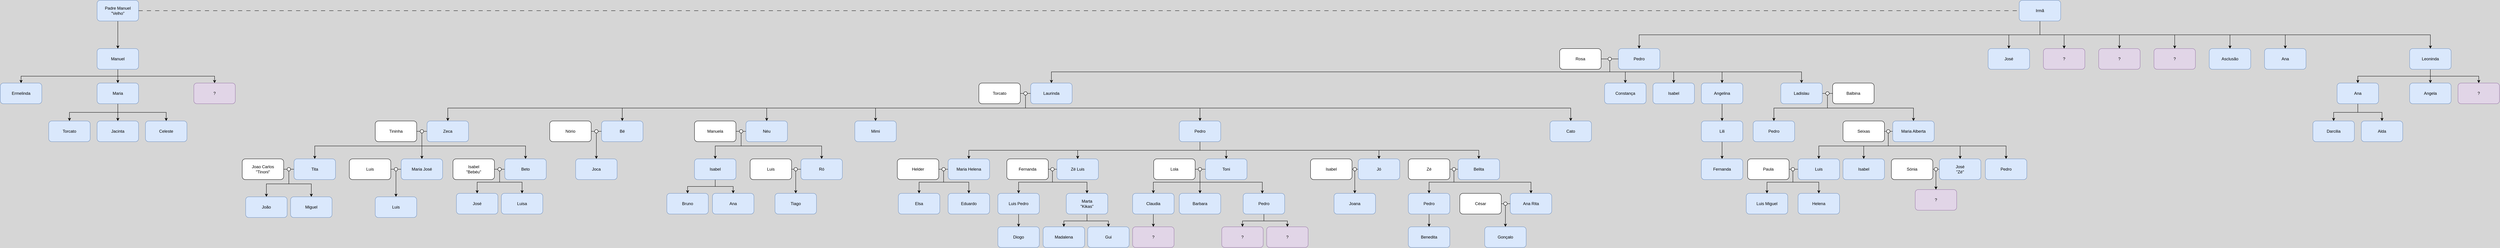 <mxfile version="26.2.15">
  <diagram name="Page-1" id="10a91c8b-09ff-31b1-d368-03940ed4cc9e">
    <mxGraphModel dx="7468" dy="1145" grid="0" gridSize="10" guides="1" tooltips="1" connect="1" arrows="1" fold="1" page="1" pageScale="1" pageWidth="1100" pageHeight="850" background="#D6D6D6" math="0" shadow="0">
      <root>
        <mxCell id="0" />
        <mxCell id="1" parent="0" />
        <mxCell id="FM4OwIBT3BlbCwGh1Xsm-3" style="edgeStyle=orthogonalEdgeStyle;rounded=0;orthogonalLoop=1;jettySize=auto;html=1;exitX=1;exitY=0.5;exitDx=0;exitDy=0;entryX=0;entryY=0.5;entryDx=0;entryDy=0;endArrow=none;startFill=0;dashed=1;dashPattern=12 12;" edge="1" parent="1" source="FM4OwIBT3BlbCwGh1Xsm-1" target="FM4OwIBT3BlbCwGh1Xsm-2">
          <mxGeometry relative="1" as="geometry" />
        </mxCell>
        <mxCell id="FM4OwIBT3BlbCwGh1Xsm-176" style="edgeStyle=orthogonalEdgeStyle;rounded=0;orthogonalLoop=1;jettySize=auto;html=1;exitX=0.5;exitY=1;exitDx=0;exitDy=0;entryX=0.5;entryY=0;entryDx=0;entryDy=0;" edge="1" parent="1" source="FM4OwIBT3BlbCwGh1Xsm-1" target="FM4OwIBT3BlbCwGh1Xsm-162">
          <mxGeometry relative="1" as="geometry" />
        </mxCell>
        <mxCell id="FM4OwIBT3BlbCwGh1Xsm-1" value="Padre Manuel&lt;br&gt;&quot;Velho&quot;" style="rounded=1;whiteSpace=wrap;html=1;fillColor=#dae8fc;strokeColor=#6c8ebf;" vertex="1" parent="1">
          <mxGeometry x="-4223" y="80" width="120" height="60" as="geometry" />
        </mxCell>
        <mxCell id="FM4OwIBT3BlbCwGh1Xsm-5" style="edgeStyle=orthogonalEdgeStyle;rounded=0;orthogonalLoop=1;jettySize=auto;html=1;exitX=0.5;exitY=1;exitDx=0;exitDy=0;entryX=0.5;entryY=0;entryDx=0;entryDy=0;" edge="1" parent="1" source="FM4OwIBT3BlbCwGh1Xsm-2" target="FM4OwIBT3BlbCwGh1Xsm-4">
          <mxGeometry relative="1" as="geometry" />
        </mxCell>
        <mxCell id="FM4OwIBT3BlbCwGh1Xsm-13" style="edgeStyle=orthogonalEdgeStyle;rounded=0;orthogonalLoop=1;jettySize=auto;html=1;exitX=0.5;exitY=1;exitDx=0;exitDy=0;entryX=0.5;entryY=0;entryDx=0;entryDy=0;" edge="1" parent="1" source="FM4OwIBT3BlbCwGh1Xsm-2" target="FM4OwIBT3BlbCwGh1Xsm-6">
          <mxGeometry relative="1" as="geometry" />
        </mxCell>
        <mxCell id="FM4OwIBT3BlbCwGh1Xsm-14" style="edgeStyle=orthogonalEdgeStyle;rounded=0;orthogonalLoop=1;jettySize=auto;html=1;exitX=0.5;exitY=1;exitDx=0;exitDy=0;entryX=0.5;entryY=0;entryDx=0;entryDy=0;" edge="1" parent="1" source="FM4OwIBT3BlbCwGh1Xsm-2" target="FM4OwIBT3BlbCwGh1Xsm-7">
          <mxGeometry relative="1" as="geometry" />
        </mxCell>
        <mxCell id="FM4OwIBT3BlbCwGh1Xsm-15" style="edgeStyle=orthogonalEdgeStyle;rounded=0;orthogonalLoop=1;jettySize=auto;html=1;exitX=0.5;exitY=1;exitDx=0;exitDy=0;entryX=0.5;entryY=0;entryDx=0;entryDy=0;" edge="1" parent="1" source="FM4OwIBT3BlbCwGh1Xsm-2" target="FM4OwIBT3BlbCwGh1Xsm-8">
          <mxGeometry relative="1" as="geometry" />
        </mxCell>
        <mxCell id="FM4OwIBT3BlbCwGh1Xsm-16" style="edgeStyle=orthogonalEdgeStyle;rounded=0;orthogonalLoop=1;jettySize=auto;html=1;exitX=0.5;exitY=1;exitDx=0;exitDy=0;entryX=0.5;entryY=0;entryDx=0;entryDy=0;" edge="1" parent="1" source="FM4OwIBT3BlbCwGh1Xsm-2" target="FM4OwIBT3BlbCwGh1Xsm-9">
          <mxGeometry relative="1" as="geometry" />
        </mxCell>
        <mxCell id="FM4OwIBT3BlbCwGh1Xsm-17" style="edgeStyle=orthogonalEdgeStyle;rounded=0;orthogonalLoop=1;jettySize=auto;html=1;exitX=0.5;exitY=1;exitDx=0;exitDy=0;entryX=0.5;entryY=0;entryDx=0;entryDy=0;" edge="1" parent="1" source="FM4OwIBT3BlbCwGh1Xsm-2" target="FM4OwIBT3BlbCwGh1Xsm-10">
          <mxGeometry relative="1" as="geometry" />
        </mxCell>
        <mxCell id="FM4OwIBT3BlbCwGh1Xsm-18" style="edgeStyle=orthogonalEdgeStyle;rounded=0;orthogonalLoop=1;jettySize=auto;html=1;exitX=0.5;exitY=1;exitDx=0;exitDy=0;entryX=0.5;entryY=0;entryDx=0;entryDy=0;" edge="1" parent="1" source="FM4OwIBT3BlbCwGh1Xsm-2" target="FM4OwIBT3BlbCwGh1Xsm-11">
          <mxGeometry relative="1" as="geometry" />
        </mxCell>
        <mxCell id="FM4OwIBT3BlbCwGh1Xsm-19" style="edgeStyle=orthogonalEdgeStyle;rounded=0;orthogonalLoop=1;jettySize=auto;html=1;exitX=0.5;exitY=1;exitDx=0;exitDy=0;entryX=0.5;entryY=0;entryDx=0;entryDy=0;" edge="1" parent="1" source="FM4OwIBT3BlbCwGh1Xsm-2" target="FM4OwIBT3BlbCwGh1Xsm-12">
          <mxGeometry relative="1" as="geometry" />
        </mxCell>
        <mxCell id="FM4OwIBT3BlbCwGh1Xsm-2" value="Irmã" style="rounded=1;whiteSpace=wrap;html=1;fillColor=#dae8fc;strokeColor=#6c8ebf;" vertex="1" parent="1">
          <mxGeometry x="1340" y="80" width="120" height="60" as="geometry" />
        </mxCell>
        <mxCell id="FM4OwIBT3BlbCwGh1Xsm-4" value="Pedro" style="rounded=1;whiteSpace=wrap;html=1;fillColor=#dae8fc;strokeColor=#6c8ebf;" vertex="1" parent="1">
          <mxGeometry x="180" y="220" width="120" height="60" as="geometry" />
        </mxCell>
        <mxCell id="FM4OwIBT3BlbCwGh1Xsm-6" value="José" style="rounded=1;whiteSpace=wrap;html=1;fillColor=#dae8fc;strokeColor=#6c8ebf;" vertex="1" parent="1">
          <mxGeometry x="1250" y="220" width="120" height="60" as="geometry" />
        </mxCell>
        <mxCell id="FM4OwIBT3BlbCwGh1Xsm-7" value="?" style="rounded=1;whiteSpace=wrap;html=1;fillColor=#e1d5e7;strokeColor=#9673a6;" vertex="1" parent="1">
          <mxGeometry x="1410" y="220" width="120" height="60" as="geometry" />
        </mxCell>
        <mxCell id="FM4OwIBT3BlbCwGh1Xsm-8" value="?" style="rounded=1;whiteSpace=wrap;html=1;fillColor=#e1d5e7;strokeColor=#9673a6;" vertex="1" parent="1">
          <mxGeometry x="1570" y="220" width="120" height="60" as="geometry" />
        </mxCell>
        <mxCell id="FM4OwIBT3BlbCwGh1Xsm-9" value="?" style="rounded=1;whiteSpace=wrap;html=1;fillColor=#e1d5e7;strokeColor=#9673a6;" vertex="1" parent="1">
          <mxGeometry x="1730" y="220" width="120" height="60" as="geometry" />
        </mxCell>
        <mxCell id="FM4OwIBT3BlbCwGh1Xsm-10" value="Asclusão" style="rounded=1;whiteSpace=wrap;html=1;fillColor=#dae8fc;strokeColor=#6c8ebf;" vertex="1" parent="1">
          <mxGeometry x="1890" y="220" width="120" height="60" as="geometry" />
        </mxCell>
        <mxCell id="FM4OwIBT3BlbCwGh1Xsm-11" value="Ana" style="rounded=1;whiteSpace=wrap;html=1;fillColor=#dae8fc;strokeColor=#6c8ebf;" vertex="1" parent="1">
          <mxGeometry x="2050" y="220" width="120" height="60" as="geometry" />
        </mxCell>
        <mxCell id="FM4OwIBT3BlbCwGh1Xsm-159" style="edgeStyle=orthogonalEdgeStyle;rounded=0;orthogonalLoop=1;jettySize=auto;html=1;exitX=0.5;exitY=1;exitDx=0;exitDy=0;entryX=0.5;entryY=0;entryDx=0;entryDy=0;" edge="1" parent="1" source="FM4OwIBT3BlbCwGh1Xsm-12" target="FM4OwIBT3BlbCwGh1Xsm-152">
          <mxGeometry relative="1" as="geometry" />
        </mxCell>
        <mxCell id="FM4OwIBT3BlbCwGh1Xsm-160" style="edgeStyle=orthogonalEdgeStyle;rounded=0;orthogonalLoop=1;jettySize=auto;html=1;exitX=0.5;exitY=1;exitDx=0;exitDy=0;entryX=0.5;entryY=0;entryDx=0;entryDy=0;" edge="1" parent="1" source="FM4OwIBT3BlbCwGh1Xsm-12" target="FM4OwIBT3BlbCwGh1Xsm-153">
          <mxGeometry relative="1" as="geometry" />
        </mxCell>
        <mxCell id="FM4OwIBT3BlbCwGh1Xsm-161" style="edgeStyle=orthogonalEdgeStyle;rounded=0;orthogonalLoop=1;jettySize=auto;html=1;exitX=0.5;exitY=1;exitDx=0;exitDy=0;entryX=0.5;entryY=0;entryDx=0;entryDy=0;" edge="1" parent="1" source="FM4OwIBT3BlbCwGh1Xsm-12" target="FM4OwIBT3BlbCwGh1Xsm-154">
          <mxGeometry relative="1" as="geometry" />
        </mxCell>
        <mxCell id="FM4OwIBT3BlbCwGh1Xsm-12" value="Leoninda" style="rounded=1;whiteSpace=wrap;html=1;fillColor=#dae8fc;strokeColor=#6c8ebf;" vertex="1" parent="1">
          <mxGeometry x="2470" y="220" width="120" height="60" as="geometry" />
        </mxCell>
        <mxCell id="FM4OwIBT3BlbCwGh1Xsm-21" style="edgeStyle=orthogonalEdgeStyle;rounded=0;orthogonalLoop=1;jettySize=auto;html=1;exitX=1;exitY=0.5;exitDx=0;exitDy=0;entryX=0;entryY=0.5;entryDx=0;entryDy=0;endArrow=none;startFill=0;" edge="1" parent="1" source="FM4OwIBT3BlbCwGh1Xsm-22" target="FM4OwIBT3BlbCwGh1Xsm-4">
          <mxGeometry relative="1" as="geometry" />
        </mxCell>
        <mxCell id="FM4OwIBT3BlbCwGh1Xsm-20" value="Rosa" style="rounded=1;whiteSpace=wrap;html=1;" vertex="1" parent="1">
          <mxGeometry x="10" y="220" width="120" height="60" as="geometry" />
        </mxCell>
        <mxCell id="FM4OwIBT3BlbCwGh1Xsm-23" value="" style="edgeStyle=orthogonalEdgeStyle;rounded=0;orthogonalLoop=1;jettySize=auto;html=1;exitX=1;exitY=0.5;exitDx=0;exitDy=0;entryX=0;entryY=0.5;entryDx=0;entryDy=0;endArrow=none;startFill=0;" edge="1" parent="1" source="FM4OwIBT3BlbCwGh1Xsm-20" target="FM4OwIBT3BlbCwGh1Xsm-22">
          <mxGeometry relative="1" as="geometry">
            <mxPoint x="150" y="250" as="sourcePoint" />
            <mxPoint x="180" y="250" as="targetPoint" />
          </mxGeometry>
        </mxCell>
        <mxCell id="FM4OwIBT3BlbCwGh1Xsm-25" style="edgeStyle=orthogonalEdgeStyle;rounded=0;orthogonalLoop=1;jettySize=auto;html=1;exitX=0.5;exitY=1;exitDx=0;exitDy=0;entryX=0.5;entryY=0;entryDx=0;entryDy=0;" edge="1" parent="1" source="FM4OwIBT3BlbCwGh1Xsm-22" target="FM4OwIBT3BlbCwGh1Xsm-24">
          <mxGeometry relative="1" as="geometry" />
        </mxCell>
        <mxCell id="FM4OwIBT3BlbCwGh1Xsm-30" style="edgeStyle=orthogonalEdgeStyle;rounded=0;orthogonalLoop=1;jettySize=auto;html=1;exitX=0.5;exitY=1;exitDx=0;exitDy=0;entryX=0.5;entryY=0;entryDx=0;entryDy=0;" edge="1" parent="1" source="FM4OwIBT3BlbCwGh1Xsm-22" target="FM4OwIBT3BlbCwGh1Xsm-26">
          <mxGeometry relative="1" as="geometry" />
        </mxCell>
        <mxCell id="FM4OwIBT3BlbCwGh1Xsm-31" style="edgeStyle=orthogonalEdgeStyle;rounded=0;orthogonalLoop=1;jettySize=auto;html=1;exitX=0.5;exitY=1;exitDx=0;exitDy=0;entryX=0.5;entryY=0;entryDx=0;entryDy=0;" edge="1" parent="1" source="FM4OwIBT3BlbCwGh1Xsm-22" target="FM4OwIBT3BlbCwGh1Xsm-27">
          <mxGeometry relative="1" as="geometry" />
        </mxCell>
        <mxCell id="FM4OwIBT3BlbCwGh1Xsm-32" style="edgeStyle=orthogonalEdgeStyle;rounded=0;orthogonalLoop=1;jettySize=auto;html=1;exitX=0.5;exitY=1;exitDx=0;exitDy=0;entryX=0.5;entryY=0;entryDx=0;entryDy=0;" edge="1" parent="1" source="FM4OwIBT3BlbCwGh1Xsm-22" target="FM4OwIBT3BlbCwGh1Xsm-28">
          <mxGeometry relative="1" as="geometry" />
        </mxCell>
        <mxCell id="FM4OwIBT3BlbCwGh1Xsm-33" style="edgeStyle=orthogonalEdgeStyle;rounded=0;orthogonalLoop=1;jettySize=auto;html=1;exitX=0.5;exitY=1;exitDx=0;exitDy=0;entryX=0.5;entryY=0;entryDx=0;entryDy=0;" edge="1" parent="1" source="FM4OwIBT3BlbCwGh1Xsm-22" target="FM4OwIBT3BlbCwGh1Xsm-29">
          <mxGeometry relative="1" as="geometry" />
        </mxCell>
        <mxCell id="FM4OwIBT3BlbCwGh1Xsm-22" value="" style="ellipse;whiteSpace=wrap;html=1;aspect=fixed;" vertex="1" parent="1">
          <mxGeometry x="150" y="245" width="10" height="10" as="geometry" />
        </mxCell>
        <mxCell id="FM4OwIBT3BlbCwGh1Xsm-36" style="edgeStyle=orthogonalEdgeStyle;rounded=0;orthogonalLoop=1;jettySize=auto;html=1;exitX=0;exitY=0.5;exitDx=0;exitDy=0;entryX=1;entryY=0.5;entryDx=0;entryDy=0;endArrow=none;startFill=0;" edge="1" parent="1" source="FM4OwIBT3BlbCwGh1Xsm-24" target="FM4OwIBT3BlbCwGh1Xsm-35">
          <mxGeometry relative="1" as="geometry" />
        </mxCell>
        <mxCell id="FM4OwIBT3BlbCwGh1Xsm-24" value="Laurinda" style="rounded=1;whiteSpace=wrap;html=1;fillColor=#dae8fc;strokeColor=#6c8ebf;" vertex="1" parent="1">
          <mxGeometry x="-1521" y="320" width="120" height="60" as="geometry" />
        </mxCell>
        <mxCell id="FM4OwIBT3BlbCwGh1Xsm-26" value="Constança" style="rounded=1;whiteSpace=wrap;html=1;fillColor=#dae8fc;strokeColor=#6c8ebf;" vertex="1" parent="1">
          <mxGeometry x="140" y="320" width="120" height="60" as="geometry" />
        </mxCell>
        <mxCell id="FM4OwIBT3BlbCwGh1Xsm-27" value="Isabel" style="rounded=1;whiteSpace=wrap;html=1;fillColor=#dae8fc;strokeColor=#6c8ebf;" vertex="1" parent="1">
          <mxGeometry x="280" y="320" width="120" height="60" as="geometry" />
        </mxCell>
        <mxCell id="FM4OwIBT3BlbCwGh1Xsm-39" style="edgeStyle=orthogonalEdgeStyle;rounded=0;orthogonalLoop=1;jettySize=auto;html=1;exitX=0.5;exitY=1;exitDx=0;exitDy=0;entryX=0.5;entryY=0;entryDx=0;entryDy=0;" edge="1" parent="1" source="FM4OwIBT3BlbCwGh1Xsm-28" target="FM4OwIBT3BlbCwGh1Xsm-38">
          <mxGeometry relative="1" as="geometry">
            <mxPoint x="480" y="410" as="sourcePoint" />
          </mxGeometry>
        </mxCell>
        <mxCell id="FM4OwIBT3BlbCwGh1Xsm-28" value="Angelina" style="rounded=1;whiteSpace=wrap;html=1;fillColor=#dae8fc;strokeColor=#6c8ebf;" vertex="1" parent="1">
          <mxGeometry x="420" y="320" width="120" height="60" as="geometry" />
        </mxCell>
        <mxCell id="FM4OwIBT3BlbCwGh1Xsm-44" style="edgeStyle=orthogonalEdgeStyle;rounded=0;orthogonalLoop=1;jettySize=auto;html=1;exitX=1;exitY=0.5;exitDx=0;exitDy=0;entryX=0;entryY=0.5;entryDx=0;entryDy=0;endArrow=none;startFill=0;" edge="1" parent="1" source="FM4OwIBT3BlbCwGh1Xsm-29" target="FM4OwIBT3BlbCwGh1Xsm-43">
          <mxGeometry relative="1" as="geometry" />
        </mxCell>
        <mxCell id="FM4OwIBT3BlbCwGh1Xsm-29" value="Ladislau" style="rounded=1;whiteSpace=wrap;html=1;fillColor=#dae8fc;strokeColor=#6c8ebf;" vertex="1" parent="1">
          <mxGeometry x="650" y="320" width="120" height="60" as="geometry" />
        </mxCell>
        <mxCell id="FM4OwIBT3BlbCwGh1Xsm-37" style="edgeStyle=orthogonalEdgeStyle;rounded=0;orthogonalLoop=1;jettySize=auto;html=1;exitX=1;exitY=0.5;exitDx=0;exitDy=0;entryX=0;entryY=0.5;entryDx=0;entryDy=0;endArrow=none;startFill=0;" edge="1" parent="1" source="FM4OwIBT3BlbCwGh1Xsm-34" target="FM4OwIBT3BlbCwGh1Xsm-35">
          <mxGeometry relative="1" as="geometry" />
        </mxCell>
        <mxCell id="FM4OwIBT3BlbCwGh1Xsm-34" value="Torcato" style="rounded=1;whiteSpace=wrap;html=1;" vertex="1" parent="1">
          <mxGeometry x="-1671" y="320" width="120" height="60" as="geometry" />
        </mxCell>
        <mxCell id="FM4OwIBT3BlbCwGh1Xsm-69" style="edgeStyle=orthogonalEdgeStyle;rounded=0;orthogonalLoop=1;jettySize=auto;html=1;exitX=0.5;exitY=1;exitDx=0;exitDy=0;entryX=0.5;entryY=0;entryDx=0;entryDy=0;" edge="1" parent="1" source="FM4OwIBT3BlbCwGh1Xsm-35" target="FM4OwIBT3BlbCwGh1Xsm-64">
          <mxGeometry relative="1" as="geometry" />
        </mxCell>
        <mxCell id="FM4OwIBT3BlbCwGh1Xsm-70" style="edgeStyle=orthogonalEdgeStyle;rounded=0;orthogonalLoop=1;jettySize=auto;html=1;exitX=0.5;exitY=1;exitDx=0;exitDy=0;entryX=0.5;entryY=0;entryDx=0;entryDy=0;" edge="1" parent="1" source="FM4OwIBT3BlbCwGh1Xsm-35" target="FM4OwIBT3BlbCwGh1Xsm-59">
          <mxGeometry relative="1" as="geometry" />
        </mxCell>
        <mxCell id="FM4OwIBT3BlbCwGh1Xsm-71" style="edgeStyle=orthogonalEdgeStyle;rounded=0;orthogonalLoop=1;jettySize=auto;html=1;exitX=0.5;exitY=1;exitDx=0;exitDy=0;entryX=0.5;entryY=0;entryDx=0;entryDy=0;" edge="1" parent="1" source="FM4OwIBT3BlbCwGh1Xsm-35" target="FM4OwIBT3BlbCwGh1Xsm-60">
          <mxGeometry relative="1" as="geometry" />
        </mxCell>
        <mxCell id="FM4OwIBT3BlbCwGh1Xsm-72" style="edgeStyle=orthogonalEdgeStyle;rounded=0;orthogonalLoop=1;jettySize=auto;html=1;exitX=0.5;exitY=1;exitDx=0;exitDy=0;entryX=0.5;entryY=0;entryDx=0;entryDy=0;" edge="1" parent="1" source="FM4OwIBT3BlbCwGh1Xsm-35" target="FM4OwIBT3BlbCwGh1Xsm-61">
          <mxGeometry relative="1" as="geometry" />
        </mxCell>
        <mxCell id="FM4OwIBT3BlbCwGh1Xsm-73" style="edgeStyle=orthogonalEdgeStyle;rounded=0;orthogonalLoop=1;jettySize=auto;html=1;exitX=0.5;exitY=1;exitDx=0;exitDy=0;entryX=0.5;entryY=0;entryDx=0;entryDy=0;" edge="1" parent="1" source="FM4OwIBT3BlbCwGh1Xsm-35" target="FM4OwIBT3BlbCwGh1Xsm-62">
          <mxGeometry relative="1" as="geometry" />
        </mxCell>
        <mxCell id="FM4OwIBT3BlbCwGh1Xsm-74" style="edgeStyle=orthogonalEdgeStyle;rounded=0;orthogonalLoop=1;jettySize=auto;html=1;exitX=0.5;exitY=1;exitDx=0;exitDy=0;entryX=0.5;entryY=0;entryDx=0;entryDy=0;" edge="1" parent="1" source="FM4OwIBT3BlbCwGh1Xsm-35" target="FM4OwIBT3BlbCwGh1Xsm-63">
          <mxGeometry relative="1" as="geometry" />
        </mxCell>
        <mxCell id="FM4OwIBT3BlbCwGh1Xsm-35" value="" style="ellipse;whiteSpace=wrap;html=1;aspect=fixed;" vertex="1" parent="1">
          <mxGeometry x="-1541" y="345" width="10" height="10" as="geometry" />
        </mxCell>
        <mxCell id="FM4OwIBT3BlbCwGh1Xsm-41" value="" style="edgeStyle=orthogonalEdgeStyle;rounded=0;orthogonalLoop=1;jettySize=auto;html=1;" edge="1" parent="1" source="FM4OwIBT3BlbCwGh1Xsm-38" target="FM4OwIBT3BlbCwGh1Xsm-40">
          <mxGeometry relative="1" as="geometry" />
        </mxCell>
        <mxCell id="FM4OwIBT3BlbCwGh1Xsm-38" value="Lili" style="rounded=1;whiteSpace=wrap;html=1;fillColor=#dae8fc;strokeColor=#6c8ebf;" vertex="1" parent="1">
          <mxGeometry x="420" y="430" width="120" height="60" as="geometry" />
        </mxCell>
        <mxCell id="FM4OwIBT3BlbCwGh1Xsm-40" value="Fernanda" style="rounded=1;whiteSpace=wrap;html=1;fillColor=#dae8fc;strokeColor=#6c8ebf;" vertex="1" parent="1">
          <mxGeometry x="420" y="540" width="120" height="60" as="geometry" />
        </mxCell>
        <mxCell id="FM4OwIBT3BlbCwGh1Xsm-45" style="edgeStyle=orthogonalEdgeStyle;rounded=0;orthogonalLoop=1;jettySize=auto;html=1;exitX=0;exitY=0.5;exitDx=0;exitDy=0;entryX=1;entryY=0.5;entryDx=0;entryDy=0;endArrow=none;startFill=0;" edge="1" parent="1" source="FM4OwIBT3BlbCwGh1Xsm-42" target="FM4OwIBT3BlbCwGh1Xsm-43">
          <mxGeometry relative="1" as="geometry" />
        </mxCell>
        <mxCell id="FM4OwIBT3BlbCwGh1Xsm-42" value="Balbina" style="rounded=1;whiteSpace=wrap;html=1;" vertex="1" parent="1">
          <mxGeometry x="800" y="320" width="120" height="60" as="geometry" />
        </mxCell>
        <mxCell id="FM4OwIBT3BlbCwGh1Xsm-52" style="edgeStyle=orthogonalEdgeStyle;rounded=0;orthogonalLoop=1;jettySize=auto;html=1;exitX=0.5;exitY=1;exitDx=0;exitDy=0;entryX=0.5;entryY=0;entryDx=0;entryDy=0;" edge="1" parent="1" source="FM4OwIBT3BlbCwGh1Xsm-43" target="FM4OwIBT3BlbCwGh1Xsm-46">
          <mxGeometry relative="1" as="geometry" />
        </mxCell>
        <mxCell id="FM4OwIBT3BlbCwGh1Xsm-53" style="edgeStyle=orthogonalEdgeStyle;rounded=0;orthogonalLoop=1;jettySize=auto;html=1;exitX=0.5;exitY=1;exitDx=0;exitDy=0;entryX=0.5;entryY=0;entryDx=0;entryDy=0;" edge="1" parent="1" source="FM4OwIBT3BlbCwGh1Xsm-43" target="FM4OwIBT3BlbCwGh1Xsm-47">
          <mxGeometry relative="1" as="geometry" />
        </mxCell>
        <mxCell id="FM4OwIBT3BlbCwGh1Xsm-43" value="" style="ellipse;whiteSpace=wrap;html=1;aspect=fixed;" vertex="1" parent="1">
          <mxGeometry x="780" y="345" width="10" height="10" as="geometry" />
        </mxCell>
        <mxCell id="FM4OwIBT3BlbCwGh1Xsm-46" value="Pedro" style="rounded=1;whiteSpace=wrap;html=1;fillColor=#dae8fc;strokeColor=#6c8ebf;" vertex="1" parent="1">
          <mxGeometry x="570" y="430" width="120" height="60" as="geometry" />
        </mxCell>
        <mxCell id="FM4OwIBT3BlbCwGh1Xsm-54" style="edgeStyle=orthogonalEdgeStyle;rounded=0;orthogonalLoop=1;jettySize=auto;html=1;exitX=0.5;exitY=1;exitDx=0;exitDy=0;entryX=0.5;entryY=0;entryDx=0;entryDy=0;" edge="1" parent="1" source="FM4OwIBT3BlbCwGh1Xsm-213" target="FM4OwIBT3BlbCwGh1Xsm-48">
          <mxGeometry relative="1" as="geometry" />
        </mxCell>
        <mxCell id="FM4OwIBT3BlbCwGh1Xsm-55" style="edgeStyle=orthogonalEdgeStyle;rounded=0;orthogonalLoop=1;jettySize=auto;html=1;exitX=0.5;exitY=1;exitDx=0;exitDy=0;entryX=0.5;entryY=0;entryDx=0;entryDy=0;" edge="1" parent="1" source="FM4OwIBT3BlbCwGh1Xsm-213" target="FM4OwIBT3BlbCwGh1Xsm-49">
          <mxGeometry relative="1" as="geometry" />
        </mxCell>
        <mxCell id="FM4OwIBT3BlbCwGh1Xsm-57" style="edgeStyle=orthogonalEdgeStyle;rounded=0;orthogonalLoop=1;jettySize=auto;html=1;exitX=0.5;exitY=1;exitDx=0;exitDy=0;entryX=0.5;entryY=0;entryDx=0;entryDy=0;" edge="1" parent="1" source="FM4OwIBT3BlbCwGh1Xsm-213" target="FM4OwIBT3BlbCwGh1Xsm-50">
          <mxGeometry relative="1" as="geometry" />
        </mxCell>
        <mxCell id="FM4OwIBT3BlbCwGh1Xsm-58" style="edgeStyle=orthogonalEdgeStyle;rounded=0;orthogonalLoop=1;jettySize=auto;html=1;exitX=0.5;exitY=1;exitDx=0;exitDy=0;entryX=0.5;entryY=0;entryDx=0;entryDy=0;" edge="1" parent="1" source="FM4OwIBT3BlbCwGh1Xsm-213" target="FM4OwIBT3BlbCwGh1Xsm-51">
          <mxGeometry relative="1" as="geometry" />
        </mxCell>
        <mxCell id="FM4OwIBT3BlbCwGh1Xsm-214" style="edgeStyle=orthogonalEdgeStyle;rounded=0;orthogonalLoop=1;jettySize=auto;html=1;exitX=0;exitY=0.5;exitDx=0;exitDy=0;entryX=1;entryY=0.5;entryDx=0;entryDy=0;endArrow=none;startFill=0;" edge="1" parent="1" source="FM4OwIBT3BlbCwGh1Xsm-47" target="FM4OwIBT3BlbCwGh1Xsm-213">
          <mxGeometry relative="1" as="geometry" />
        </mxCell>
        <mxCell id="FM4OwIBT3BlbCwGh1Xsm-47" value="Maria Alberta" style="rounded=1;whiteSpace=wrap;html=1;fillColor=#dae8fc;strokeColor=#6c8ebf;" vertex="1" parent="1">
          <mxGeometry x="974" y="430" width="120" height="60" as="geometry" />
        </mxCell>
        <mxCell id="FM4OwIBT3BlbCwGh1Xsm-220" style="edgeStyle=orthogonalEdgeStyle;rounded=0;orthogonalLoop=1;jettySize=auto;html=1;exitX=0;exitY=0.5;exitDx=0;exitDy=0;entryX=1;entryY=0.5;entryDx=0;entryDy=0;endArrow=none;startFill=0;" edge="1" parent="1" source="FM4OwIBT3BlbCwGh1Xsm-48" target="FM4OwIBT3BlbCwGh1Xsm-217">
          <mxGeometry relative="1" as="geometry" />
        </mxCell>
        <mxCell id="FM4OwIBT3BlbCwGh1Xsm-48" value="Luis" style="rounded=1;whiteSpace=wrap;html=1;fillColor=#dae8fc;strokeColor=#6c8ebf;" vertex="1" parent="1">
          <mxGeometry x="700" y="540" width="120" height="60" as="geometry" />
        </mxCell>
        <mxCell id="FM4OwIBT3BlbCwGh1Xsm-49" value="Isabel" style="rounded=1;whiteSpace=wrap;html=1;fillColor=#dae8fc;strokeColor=#6c8ebf;" vertex="1" parent="1">
          <mxGeometry x="830" y="540" width="120" height="60" as="geometry" />
        </mxCell>
        <mxCell id="FM4OwIBT3BlbCwGh1Xsm-224" style="edgeStyle=orthogonalEdgeStyle;rounded=0;orthogonalLoop=1;jettySize=auto;html=1;exitX=0;exitY=0.5;exitDx=0;exitDy=0;entryX=1;entryY=0.5;entryDx=0;entryDy=0;endArrow=none;startFill=0;" edge="1" parent="1" source="FM4OwIBT3BlbCwGh1Xsm-50" target="FM4OwIBT3BlbCwGh1Xsm-223">
          <mxGeometry relative="1" as="geometry" />
        </mxCell>
        <mxCell id="FM4OwIBT3BlbCwGh1Xsm-50" value="José&lt;br&gt;&quot;Zé&quot;" style="rounded=1;whiteSpace=wrap;html=1;fillColor=#dae8fc;strokeColor=#6c8ebf;" vertex="1" parent="1">
          <mxGeometry x="1109" y="540" width="120" height="60" as="geometry" />
        </mxCell>
        <mxCell id="FM4OwIBT3BlbCwGh1Xsm-51" value="Pedro" style="rounded=1;whiteSpace=wrap;html=1;fillColor=#dae8fc;strokeColor=#6c8ebf;" vertex="1" parent="1">
          <mxGeometry x="1242" y="540" width="120" height="60" as="geometry" />
        </mxCell>
        <mxCell id="FM4OwIBT3BlbCwGh1Xsm-78" style="edgeStyle=orthogonalEdgeStyle;rounded=0;orthogonalLoop=1;jettySize=auto;html=1;exitX=0;exitY=0.5;exitDx=0;exitDy=0;entryX=1;entryY=0.5;entryDx=0;entryDy=0;endArrow=none;startFill=0;" edge="1" parent="1" source="FM4OwIBT3BlbCwGh1Xsm-59" target="FM4OwIBT3BlbCwGh1Xsm-76">
          <mxGeometry relative="1" as="geometry" />
        </mxCell>
        <mxCell id="FM4OwIBT3BlbCwGh1Xsm-59" value="Bé" style="rounded=1;whiteSpace=wrap;html=1;fillColor=#dae8fc;strokeColor=#6c8ebf;" vertex="1" parent="1">
          <mxGeometry x="-2763" y="430" width="120" height="60" as="geometry" />
        </mxCell>
        <mxCell id="FM4OwIBT3BlbCwGh1Xsm-113" style="edgeStyle=orthogonalEdgeStyle;rounded=0;orthogonalLoop=1;jettySize=auto;html=1;exitX=0.5;exitY=1;exitDx=0;exitDy=0;entryX=0.5;entryY=0;entryDx=0;entryDy=0;" edge="1" parent="1" source="FM4OwIBT3BlbCwGh1Xsm-178" target="FM4OwIBT3BlbCwGh1Xsm-109">
          <mxGeometry relative="1" as="geometry" />
        </mxCell>
        <mxCell id="FM4OwIBT3BlbCwGh1Xsm-114" style="edgeStyle=orthogonalEdgeStyle;rounded=0;orthogonalLoop=1;jettySize=auto;html=1;exitX=0.5;exitY=1;exitDx=0;exitDy=0;entryX=0.5;entryY=0;entryDx=0;entryDy=0;" edge="1" parent="1" source="FM4OwIBT3BlbCwGh1Xsm-178" target="FM4OwIBT3BlbCwGh1Xsm-110">
          <mxGeometry relative="1" as="geometry">
            <mxPoint x="-2176" y="540" as="targetPoint" />
          </mxGeometry>
        </mxCell>
        <mxCell id="FM4OwIBT3BlbCwGh1Xsm-179" style="edgeStyle=orthogonalEdgeStyle;rounded=0;orthogonalLoop=1;jettySize=auto;html=1;exitX=0;exitY=0.5;exitDx=0;exitDy=0;entryX=1;entryY=0.5;entryDx=0;entryDy=0;endArrow=none;startFill=0;" edge="1" parent="1" source="FM4OwIBT3BlbCwGh1Xsm-60" target="FM4OwIBT3BlbCwGh1Xsm-178">
          <mxGeometry relative="1" as="geometry" />
        </mxCell>
        <mxCell id="FM4OwIBT3BlbCwGh1Xsm-60" value="Néu" style="rounded=1;whiteSpace=wrap;html=1;fillColor=#dae8fc;strokeColor=#6c8ebf;" vertex="1" parent="1">
          <mxGeometry x="-2345" y="430" width="120" height="60" as="geometry" />
        </mxCell>
        <mxCell id="FM4OwIBT3BlbCwGh1Xsm-61" value="Mimi" style="rounded=1;whiteSpace=wrap;html=1;fillColor=#dae8fc;strokeColor=#6c8ebf;" vertex="1" parent="1">
          <mxGeometry x="-2030" y="430" width="120" height="60" as="geometry" />
        </mxCell>
        <mxCell id="FM4OwIBT3BlbCwGh1Xsm-120" style="edgeStyle=orthogonalEdgeStyle;rounded=0;orthogonalLoop=1;jettySize=auto;html=1;exitX=0.5;exitY=1;exitDx=0;exitDy=0;entryX=0.5;entryY=0;entryDx=0;entryDy=0;" edge="1" parent="1" source="FM4OwIBT3BlbCwGh1Xsm-62" target="FM4OwIBT3BlbCwGh1Xsm-115">
          <mxGeometry relative="1" as="geometry" />
        </mxCell>
        <mxCell id="FM4OwIBT3BlbCwGh1Xsm-121" style="edgeStyle=orthogonalEdgeStyle;rounded=0;orthogonalLoop=1;jettySize=auto;html=1;exitX=0.5;exitY=1;exitDx=0;exitDy=0;entryX=0.5;entryY=0;entryDx=0;entryDy=0;" edge="1" parent="1" source="FM4OwIBT3BlbCwGh1Xsm-62" target="FM4OwIBT3BlbCwGh1Xsm-116">
          <mxGeometry relative="1" as="geometry" />
        </mxCell>
        <mxCell id="FM4OwIBT3BlbCwGh1Xsm-122" style="edgeStyle=orthogonalEdgeStyle;rounded=0;orthogonalLoop=1;jettySize=auto;html=1;exitX=0.5;exitY=1;exitDx=0;exitDy=0;entryX=0.5;entryY=0;entryDx=0;entryDy=0;" edge="1" parent="1" source="FM4OwIBT3BlbCwGh1Xsm-62" target="FM4OwIBT3BlbCwGh1Xsm-117">
          <mxGeometry relative="1" as="geometry" />
        </mxCell>
        <mxCell id="FM4OwIBT3BlbCwGh1Xsm-123" style="edgeStyle=orthogonalEdgeStyle;rounded=0;orthogonalLoop=1;jettySize=auto;html=1;exitX=0.5;exitY=1;exitDx=0;exitDy=0;entryX=0.5;entryY=0;entryDx=0;entryDy=0;" edge="1" parent="1" source="FM4OwIBT3BlbCwGh1Xsm-62" target="FM4OwIBT3BlbCwGh1Xsm-118">
          <mxGeometry relative="1" as="geometry" />
        </mxCell>
        <mxCell id="FM4OwIBT3BlbCwGh1Xsm-124" style="edgeStyle=orthogonalEdgeStyle;rounded=0;orthogonalLoop=1;jettySize=auto;html=1;exitX=0.5;exitY=1;exitDx=0;exitDy=0;entryX=0.5;entryY=0;entryDx=0;entryDy=0;" edge="1" parent="1" source="FM4OwIBT3BlbCwGh1Xsm-62" target="FM4OwIBT3BlbCwGh1Xsm-119">
          <mxGeometry relative="1" as="geometry" />
        </mxCell>
        <mxCell id="FM4OwIBT3BlbCwGh1Xsm-62" value="Pedro" style="rounded=1;whiteSpace=wrap;html=1;fillColor=#dae8fc;strokeColor=#6c8ebf;" vertex="1" parent="1">
          <mxGeometry x="-1091" y="430" width="120" height="60" as="geometry" />
        </mxCell>
        <mxCell id="FM4OwIBT3BlbCwGh1Xsm-63" value="Cato" style="rounded=1;whiteSpace=wrap;html=1;fillColor=#dae8fc;strokeColor=#6c8ebf;" vertex="1" parent="1">
          <mxGeometry x="-18" y="430" width="120" height="60" as="geometry" />
        </mxCell>
        <mxCell id="FM4OwIBT3BlbCwGh1Xsm-67" style="edgeStyle=orthogonalEdgeStyle;rounded=0;orthogonalLoop=1;jettySize=auto;html=1;exitX=0;exitY=0.5;exitDx=0;exitDy=0;entryX=1;entryY=0.5;entryDx=0;entryDy=0;endArrow=none;startFill=0;" edge="1" parent="1" source="FM4OwIBT3BlbCwGh1Xsm-64" target="FM4OwIBT3BlbCwGh1Xsm-66">
          <mxGeometry relative="1" as="geometry" />
        </mxCell>
        <mxCell id="FM4OwIBT3BlbCwGh1Xsm-64" value="Zeca" style="rounded=1;whiteSpace=wrap;html=1;fillColor=#dae8fc;strokeColor=#6c8ebf;" vertex="1" parent="1">
          <mxGeometry x="-3268" y="430" width="120" height="60" as="geometry" />
        </mxCell>
        <mxCell id="FM4OwIBT3BlbCwGh1Xsm-68" style="edgeStyle=orthogonalEdgeStyle;rounded=0;orthogonalLoop=1;jettySize=auto;html=1;exitX=1;exitY=0.5;exitDx=0;exitDy=0;entryX=0;entryY=0.5;entryDx=0;entryDy=0;endArrow=none;startFill=0;" edge="1" parent="1" source="FM4OwIBT3BlbCwGh1Xsm-65" target="FM4OwIBT3BlbCwGh1Xsm-66">
          <mxGeometry relative="1" as="geometry" />
        </mxCell>
        <mxCell id="FM4OwIBT3BlbCwGh1Xsm-65" value="Tininha" style="rounded=1;whiteSpace=wrap;html=1;" vertex="1" parent="1">
          <mxGeometry x="-3418" y="430" width="120" height="60" as="geometry" />
        </mxCell>
        <mxCell id="FM4OwIBT3BlbCwGh1Xsm-82" style="edgeStyle=orthogonalEdgeStyle;rounded=0;orthogonalLoop=1;jettySize=auto;html=1;exitX=0.5;exitY=1;exitDx=0;exitDy=0;entryX=0.5;entryY=0;entryDx=0;entryDy=0;" edge="1" parent="1" source="FM4OwIBT3BlbCwGh1Xsm-66" target="FM4OwIBT3BlbCwGh1Xsm-80">
          <mxGeometry relative="1" as="geometry" />
        </mxCell>
        <mxCell id="FM4OwIBT3BlbCwGh1Xsm-83" style="edgeStyle=orthogonalEdgeStyle;rounded=0;orthogonalLoop=1;jettySize=auto;html=1;exitX=0.5;exitY=1;exitDx=0;exitDy=0;entryX=0.5;entryY=0;entryDx=0;entryDy=0;" edge="1" parent="1" source="FM4OwIBT3BlbCwGh1Xsm-66" target="FM4OwIBT3BlbCwGh1Xsm-79">
          <mxGeometry relative="1" as="geometry" />
        </mxCell>
        <mxCell id="FM4OwIBT3BlbCwGh1Xsm-84" style="edgeStyle=orthogonalEdgeStyle;rounded=0;orthogonalLoop=1;jettySize=auto;html=1;exitX=0.5;exitY=1;exitDx=0;exitDy=0;entryX=0.5;entryY=0;entryDx=0;entryDy=0;" edge="1" parent="1" source="FM4OwIBT3BlbCwGh1Xsm-66" target="FM4OwIBT3BlbCwGh1Xsm-81">
          <mxGeometry relative="1" as="geometry" />
        </mxCell>
        <mxCell id="FM4OwIBT3BlbCwGh1Xsm-66" value="" style="ellipse;whiteSpace=wrap;html=1;aspect=fixed;" vertex="1" parent="1">
          <mxGeometry x="-3288" y="455" width="10" height="10" as="geometry" />
        </mxCell>
        <mxCell id="FM4OwIBT3BlbCwGh1Xsm-77" style="edgeStyle=orthogonalEdgeStyle;rounded=0;orthogonalLoop=1;jettySize=auto;html=1;exitX=1;exitY=0.5;exitDx=0;exitDy=0;entryX=0;entryY=0.5;entryDx=0;entryDy=0;endArrow=none;startFill=0;" edge="1" parent="1" source="FM4OwIBT3BlbCwGh1Xsm-75" target="FM4OwIBT3BlbCwGh1Xsm-76">
          <mxGeometry relative="1" as="geometry" />
        </mxCell>
        <mxCell id="FM4OwIBT3BlbCwGh1Xsm-75" value="Nório" style="rounded=1;whiteSpace=wrap;html=1;" vertex="1" parent="1">
          <mxGeometry x="-2913" y="430" width="120" height="60" as="geometry" />
        </mxCell>
        <mxCell id="FM4OwIBT3BlbCwGh1Xsm-108" style="edgeStyle=orthogonalEdgeStyle;rounded=0;orthogonalLoop=1;jettySize=auto;html=1;exitX=0.5;exitY=1;exitDx=0;exitDy=0;entryX=0.5;entryY=0;entryDx=0;entryDy=0;" edge="1" parent="1" source="FM4OwIBT3BlbCwGh1Xsm-76" target="FM4OwIBT3BlbCwGh1Xsm-107">
          <mxGeometry relative="1" as="geometry" />
        </mxCell>
        <mxCell id="FM4OwIBT3BlbCwGh1Xsm-76" value="" style="ellipse;whiteSpace=wrap;html=1;aspect=fixed;" vertex="1" parent="1">
          <mxGeometry x="-2783" y="455" width="10" height="10" as="geometry" />
        </mxCell>
        <mxCell id="FM4OwIBT3BlbCwGh1Xsm-88" style="edgeStyle=orthogonalEdgeStyle;rounded=0;orthogonalLoop=1;jettySize=auto;html=1;exitX=0;exitY=0.5;exitDx=0;exitDy=0;entryX=1;entryY=0.5;entryDx=0;entryDy=0;endArrow=none;startFill=0;" edge="1" parent="1" source="FM4OwIBT3BlbCwGh1Xsm-79" target="FM4OwIBT3BlbCwGh1Xsm-86">
          <mxGeometry relative="1" as="geometry" />
        </mxCell>
        <mxCell id="FM4OwIBT3BlbCwGh1Xsm-79" value="Tita" style="rounded=1;whiteSpace=wrap;html=1;fillColor=#dae8fc;strokeColor=#6c8ebf;" vertex="1" parent="1">
          <mxGeometry x="-3653" y="540" width="120" height="60" as="geometry" />
        </mxCell>
        <mxCell id="FM4OwIBT3BlbCwGh1Xsm-91" style="edgeStyle=orthogonalEdgeStyle;rounded=0;orthogonalLoop=1;jettySize=auto;html=1;exitX=0;exitY=0.5;exitDx=0;exitDy=0;entryX=1;entryY=0.5;entryDx=0;entryDy=0;endArrow=none;startFill=0;" edge="1" parent="1" source="FM4OwIBT3BlbCwGh1Xsm-80" target="FM4OwIBT3BlbCwGh1Xsm-90">
          <mxGeometry relative="1" as="geometry" />
        </mxCell>
        <mxCell id="FM4OwIBT3BlbCwGh1Xsm-80" value="Maria José" style="rounded=1;whiteSpace=wrap;html=1;fillColor=#dae8fc;strokeColor=#6c8ebf;" vertex="1" parent="1">
          <mxGeometry x="-3343" y="540" width="120" height="60" as="geometry" />
        </mxCell>
        <mxCell id="FM4OwIBT3BlbCwGh1Xsm-95" style="edgeStyle=orthogonalEdgeStyle;rounded=0;orthogonalLoop=1;jettySize=auto;html=1;exitX=0;exitY=0.5;exitDx=0;exitDy=0;entryX=1;entryY=0.5;entryDx=0;entryDy=0;endArrow=none;startFill=0;" edge="1" parent="1" source="FM4OwIBT3BlbCwGh1Xsm-81" target="FM4OwIBT3BlbCwGh1Xsm-94">
          <mxGeometry relative="1" as="geometry" />
        </mxCell>
        <mxCell id="FM4OwIBT3BlbCwGh1Xsm-81" value="Beto" style="rounded=1;whiteSpace=wrap;html=1;fillColor=#dae8fc;strokeColor=#6c8ebf;" vertex="1" parent="1">
          <mxGeometry x="-3043" y="540" width="120" height="60" as="geometry" />
        </mxCell>
        <mxCell id="FM4OwIBT3BlbCwGh1Xsm-87" style="edgeStyle=orthogonalEdgeStyle;rounded=0;orthogonalLoop=1;jettySize=auto;html=1;exitX=1;exitY=0.5;exitDx=0;exitDy=0;entryX=0;entryY=0.5;entryDx=0;entryDy=0;endArrow=none;startFill=0;" edge="1" parent="1" source="FM4OwIBT3BlbCwGh1Xsm-85" target="FM4OwIBT3BlbCwGh1Xsm-86">
          <mxGeometry relative="1" as="geometry" />
        </mxCell>
        <mxCell id="FM4OwIBT3BlbCwGh1Xsm-85" value="Joao Carlos&lt;div&gt;&quot;Tinoni&quot;&lt;/div&gt;" style="rounded=1;whiteSpace=wrap;html=1;" vertex="1" parent="1">
          <mxGeometry x="-3803" y="540" width="120" height="60" as="geometry" />
        </mxCell>
        <mxCell id="FM4OwIBT3BlbCwGh1Xsm-98" style="edgeStyle=orthogonalEdgeStyle;rounded=0;orthogonalLoop=1;jettySize=auto;html=1;exitX=0.5;exitY=1;exitDx=0;exitDy=0;entryX=0.5;entryY=0;entryDx=0;entryDy=0;" edge="1" parent="1" source="FM4OwIBT3BlbCwGh1Xsm-86" target="FM4OwIBT3BlbCwGh1Xsm-97">
          <mxGeometry relative="1" as="geometry" />
        </mxCell>
        <mxCell id="FM4OwIBT3BlbCwGh1Xsm-100" style="edgeStyle=orthogonalEdgeStyle;rounded=0;orthogonalLoop=1;jettySize=auto;html=1;exitX=0.5;exitY=1;exitDx=0;exitDy=0;entryX=0.5;entryY=0;entryDx=0;entryDy=0;" edge="1" parent="1" source="FM4OwIBT3BlbCwGh1Xsm-86" target="FM4OwIBT3BlbCwGh1Xsm-99">
          <mxGeometry relative="1" as="geometry" />
        </mxCell>
        <mxCell id="FM4OwIBT3BlbCwGh1Xsm-86" value="" style="ellipse;whiteSpace=wrap;html=1;aspect=fixed;" vertex="1" parent="1">
          <mxGeometry x="-3673" y="565" width="10" height="10" as="geometry" />
        </mxCell>
        <mxCell id="FM4OwIBT3BlbCwGh1Xsm-92" style="edgeStyle=orthogonalEdgeStyle;rounded=0;orthogonalLoop=1;jettySize=auto;html=1;exitX=1;exitY=0.5;exitDx=0;exitDy=0;entryX=0;entryY=0.5;entryDx=0;entryDy=0;endArrow=none;startFill=0;" edge="1" parent="1" source="FM4OwIBT3BlbCwGh1Xsm-89" target="FM4OwIBT3BlbCwGh1Xsm-90">
          <mxGeometry relative="1" as="geometry" />
        </mxCell>
        <mxCell id="FM4OwIBT3BlbCwGh1Xsm-89" value="Luis" style="rounded=1;whiteSpace=wrap;html=1;" vertex="1" parent="1">
          <mxGeometry x="-3493" y="540" width="120" height="60" as="geometry" />
        </mxCell>
        <mxCell id="FM4OwIBT3BlbCwGh1Xsm-102" style="edgeStyle=orthogonalEdgeStyle;rounded=0;orthogonalLoop=1;jettySize=auto;html=1;exitX=0.5;exitY=1;exitDx=0;exitDy=0;entryX=0.5;entryY=0;entryDx=0;entryDy=0;" edge="1" parent="1" source="FM4OwIBT3BlbCwGh1Xsm-90" target="FM4OwIBT3BlbCwGh1Xsm-101">
          <mxGeometry relative="1" as="geometry" />
        </mxCell>
        <mxCell id="FM4OwIBT3BlbCwGh1Xsm-90" value="" style="ellipse;whiteSpace=wrap;html=1;aspect=fixed;" vertex="1" parent="1">
          <mxGeometry x="-3363" y="565" width="10" height="10" as="geometry" />
        </mxCell>
        <mxCell id="FM4OwIBT3BlbCwGh1Xsm-96" style="edgeStyle=orthogonalEdgeStyle;rounded=0;orthogonalLoop=1;jettySize=auto;html=1;exitX=1;exitY=0.5;exitDx=0;exitDy=0;entryX=0;entryY=0.5;entryDx=0;entryDy=0;endArrow=none;startFill=0;" edge="1" parent="1" source="FM4OwIBT3BlbCwGh1Xsm-93" target="FM4OwIBT3BlbCwGh1Xsm-94">
          <mxGeometry relative="1" as="geometry" />
        </mxCell>
        <mxCell id="FM4OwIBT3BlbCwGh1Xsm-93" value="Isabel&lt;br&gt;&quot;Bebéu&quot;" style="rounded=1;whiteSpace=wrap;html=1;" vertex="1" parent="1">
          <mxGeometry x="-3193" y="540" width="120" height="60" as="geometry" />
        </mxCell>
        <mxCell id="FM4OwIBT3BlbCwGh1Xsm-105" style="edgeStyle=orthogonalEdgeStyle;rounded=0;orthogonalLoop=1;jettySize=auto;html=1;exitX=0.5;exitY=1;exitDx=0;exitDy=0;entryX=0.5;entryY=0;entryDx=0;entryDy=0;" edge="1" parent="1" source="FM4OwIBT3BlbCwGh1Xsm-94" target="FM4OwIBT3BlbCwGh1Xsm-103">
          <mxGeometry relative="1" as="geometry" />
        </mxCell>
        <mxCell id="FM4OwIBT3BlbCwGh1Xsm-106" style="edgeStyle=orthogonalEdgeStyle;rounded=0;orthogonalLoop=1;jettySize=auto;html=1;exitX=0.5;exitY=1;exitDx=0;exitDy=0;entryX=0.5;entryY=0;entryDx=0;entryDy=0;" edge="1" parent="1" source="FM4OwIBT3BlbCwGh1Xsm-94" target="FM4OwIBT3BlbCwGh1Xsm-104">
          <mxGeometry relative="1" as="geometry" />
        </mxCell>
        <mxCell id="FM4OwIBT3BlbCwGh1Xsm-94" value="" style="ellipse;whiteSpace=wrap;html=1;aspect=fixed;" vertex="1" parent="1">
          <mxGeometry x="-3063" y="565" width="10" height="10" as="geometry" />
        </mxCell>
        <mxCell id="FM4OwIBT3BlbCwGh1Xsm-97" value="João" style="rounded=1;whiteSpace=wrap;html=1;fillColor=#dae8fc;strokeColor=#6c8ebf;" vertex="1" parent="1">
          <mxGeometry x="-3793" y="650" width="120" height="60" as="geometry" />
        </mxCell>
        <mxCell id="FM4OwIBT3BlbCwGh1Xsm-99" value="Miguel" style="rounded=1;whiteSpace=wrap;html=1;fillColor=#dae8fc;strokeColor=#6c8ebf;" vertex="1" parent="1">
          <mxGeometry x="-3663" y="650" width="120" height="60" as="geometry" />
        </mxCell>
        <mxCell id="FM4OwIBT3BlbCwGh1Xsm-101" value="Luis" style="rounded=1;whiteSpace=wrap;html=1;fillColor=#dae8fc;strokeColor=#6c8ebf;" vertex="1" parent="1">
          <mxGeometry x="-3418" y="650" width="120" height="60" as="geometry" />
        </mxCell>
        <mxCell id="FM4OwIBT3BlbCwGh1Xsm-103" value="José" style="rounded=1;whiteSpace=wrap;html=1;fillColor=#dae8fc;strokeColor=#6c8ebf;" vertex="1" parent="1">
          <mxGeometry x="-3183" y="640" width="120" height="60" as="geometry" />
        </mxCell>
        <mxCell id="FM4OwIBT3BlbCwGh1Xsm-104" value="Luisa" style="rounded=1;whiteSpace=wrap;html=1;fillColor=#dae8fc;strokeColor=#6c8ebf;" vertex="1" parent="1">
          <mxGeometry x="-3053" y="640" width="120" height="60" as="geometry" />
        </mxCell>
        <mxCell id="FM4OwIBT3BlbCwGh1Xsm-107" value="Joca" style="rounded=1;whiteSpace=wrap;html=1;fillColor=#dae8fc;strokeColor=#6c8ebf;" vertex="1" parent="1">
          <mxGeometry x="-2838" y="540" width="120" height="60" as="geometry" />
        </mxCell>
        <mxCell id="FM4OwIBT3BlbCwGh1Xsm-112" style="edgeStyle=orthogonalEdgeStyle;rounded=0;orthogonalLoop=1;jettySize=auto;html=1;exitX=0.5;exitY=1;exitDx=0;exitDy=0;entryX=0.5;entryY=0;entryDx=0;entryDy=0;" edge="1" parent="1" source="FM4OwIBT3BlbCwGh1Xsm-109" target="FM4OwIBT3BlbCwGh1Xsm-111">
          <mxGeometry relative="1" as="geometry" />
        </mxCell>
        <mxCell id="FM4OwIBT3BlbCwGh1Xsm-184" style="edgeStyle=orthogonalEdgeStyle;rounded=0;orthogonalLoop=1;jettySize=auto;html=1;exitX=0.5;exitY=1;exitDx=0;exitDy=0;entryX=0.5;entryY=0;entryDx=0;entryDy=0;" edge="1" parent="1" source="FM4OwIBT3BlbCwGh1Xsm-109" target="FM4OwIBT3BlbCwGh1Xsm-183">
          <mxGeometry relative="1" as="geometry" />
        </mxCell>
        <mxCell id="FM4OwIBT3BlbCwGh1Xsm-109" value="Isabel" style="rounded=1;whiteSpace=wrap;html=1;fillColor=#dae8fc;strokeColor=#6c8ebf;" vertex="1" parent="1">
          <mxGeometry x="-2494" y="540" width="120" height="60" as="geometry" />
        </mxCell>
        <mxCell id="FM4OwIBT3BlbCwGh1Xsm-182" style="edgeStyle=orthogonalEdgeStyle;rounded=0;orthogonalLoop=1;jettySize=auto;html=1;exitX=0.5;exitY=1;exitDx=0;exitDy=0;entryX=0.5;entryY=0;entryDx=0;entryDy=0;" edge="1" parent="1" source="FM4OwIBT3BlbCwGh1Xsm-188" target="FM4OwIBT3BlbCwGh1Xsm-181">
          <mxGeometry relative="1" as="geometry">
            <mxPoint x="-2176" y="600" as="sourcePoint" />
          </mxGeometry>
        </mxCell>
        <mxCell id="FM4OwIBT3BlbCwGh1Xsm-110" value="Ró" style="rounded=1;whiteSpace=wrap;html=1;fillColor=#dae8fc;strokeColor=#6c8ebf;" vertex="1" parent="1">
          <mxGeometry x="-2186" y="540" width="120" height="60" as="geometry" />
        </mxCell>
        <mxCell id="FM4OwIBT3BlbCwGh1Xsm-111" value="Bruno" style="rounded=1;whiteSpace=wrap;html=1;fillColor=#dae8fc;strokeColor=#6c8ebf;" vertex="1" parent="1">
          <mxGeometry x="-2574" y="640" width="120" height="60" as="geometry" />
        </mxCell>
        <mxCell id="FM4OwIBT3BlbCwGh1Xsm-128" style="edgeStyle=orthogonalEdgeStyle;rounded=0;orthogonalLoop=1;jettySize=auto;html=1;exitX=0.5;exitY=1;exitDx=0;exitDy=0;entryX=0.5;entryY=0;entryDx=0;entryDy=0;" edge="1" parent="1" source="FM4OwIBT3BlbCwGh1Xsm-191" target="FM4OwIBT3BlbCwGh1Xsm-126">
          <mxGeometry relative="1" as="geometry" />
        </mxCell>
        <mxCell id="FM4OwIBT3BlbCwGh1Xsm-129" style="edgeStyle=orthogonalEdgeStyle;rounded=0;orthogonalLoop=1;jettySize=auto;html=1;exitX=0.5;exitY=1;exitDx=0;exitDy=0;entryX=0.5;entryY=0;entryDx=0;entryDy=0;" edge="1" parent="1" source="FM4OwIBT3BlbCwGh1Xsm-191" target="FM4OwIBT3BlbCwGh1Xsm-125">
          <mxGeometry relative="1" as="geometry" />
        </mxCell>
        <mxCell id="FM4OwIBT3BlbCwGh1Xsm-205" style="edgeStyle=orthogonalEdgeStyle;rounded=0;orthogonalLoop=1;jettySize=auto;html=1;exitX=0;exitY=0.5;exitDx=0;exitDy=0;entryX=1;entryY=0.5;entryDx=0;entryDy=0;endArrow=none;startFill=0;" edge="1" parent="1" source="FM4OwIBT3BlbCwGh1Xsm-115" target="FM4OwIBT3BlbCwGh1Xsm-191">
          <mxGeometry relative="1" as="geometry" />
        </mxCell>
        <mxCell id="FM4OwIBT3BlbCwGh1Xsm-115" value="Maria Helena" style="rounded=1;whiteSpace=wrap;html=1;fillColor=#dae8fc;strokeColor=#6c8ebf;" vertex="1" parent="1">
          <mxGeometry x="-1760" y="540" width="120" height="60" as="geometry" />
        </mxCell>
        <mxCell id="FM4OwIBT3BlbCwGh1Xsm-132" style="edgeStyle=orthogonalEdgeStyle;rounded=0;orthogonalLoop=1;jettySize=auto;html=1;exitX=0.5;exitY=1;exitDx=0;exitDy=0;entryX=0.5;entryY=0;entryDx=0;entryDy=0;" edge="1" parent="1" source="FM4OwIBT3BlbCwGh1Xsm-194" target="FM4OwIBT3BlbCwGh1Xsm-130">
          <mxGeometry relative="1" as="geometry" />
        </mxCell>
        <mxCell id="FM4OwIBT3BlbCwGh1Xsm-133" style="edgeStyle=orthogonalEdgeStyle;rounded=0;orthogonalLoop=1;jettySize=auto;html=1;exitX=0.5;exitY=1;exitDx=0;exitDy=0;entryX=0.5;entryY=0;entryDx=0;entryDy=0;" edge="1" parent="1" source="FM4OwIBT3BlbCwGh1Xsm-194" target="FM4OwIBT3BlbCwGh1Xsm-131">
          <mxGeometry relative="1" as="geometry" />
        </mxCell>
        <mxCell id="FM4OwIBT3BlbCwGh1Xsm-206" style="edgeStyle=orthogonalEdgeStyle;rounded=0;orthogonalLoop=1;jettySize=auto;html=1;exitX=0;exitY=0.5;exitDx=0;exitDy=0;entryX=1;entryY=0.5;entryDx=0;entryDy=0;endArrow=none;startFill=0;" edge="1" parent="1" source="FM4OwIBT3BlbCwGh1Xsm-116" target="FM4OwIBT3BlbCwGh1Xsm-194">
          <mxGeometry relative="1" as="geometry" />
        </mxCell>
        <mxCell id="FM4OwIBT3BlbCwGh1Xsm-116" value="Zé Luis" style="rounded=1;whiteSpace=wrap;html=1;fillColor=#dae8fc;strokeColor=#6c8ebf;" vertex="1" parent="1">
          <mxGeometry x="-1445" y="540" width="120" height="60" as="geometry" />
        </mxCell>
        <mxCell id="FM4OwIBT3BlbCwGh1Xsm-137" style="edgeStyle=orthogonalEdgeStyle;rounded=0;orthogonalLoop=1;jettySize=auto;html=1;exitX=0.5;exitY=1;exitDx=0;exitDy=0;entryX=0.5;entryY=0;entryDx=0;entryDy=0;" edge="1" parent="1" source="FM4OwIBT3BlbCwGh1Xsm-197" target="FM4OwIBT3BlbCwGh1Xsm-134">
          <mxGeometry relative="1" as="geometry" />
        </mxCell>
        <mxCell id="FM4OwIBT3BlbCwGh1Xsm-138" style="edgeStyle=orthogonalEdgeStyle;rounded=0;orthogonalLoop=1;jettySize=auto;html=1;exitX=0.5;exitY=1;exitDx=0;exitDy=0;entryX=0.5;entryY=0;entryDx=0;entryDy=0;" edge="1" parent="1" source="FM4OwIBT3BlbCwGh1Xsm-197" target="FM4OwIBT3BlbCwGh1Xsm-136">
          <mxGeometry relative="1" as="geometry" />
        </mxCell>
        <mxCell id="FM4OwIBT3BlbCwGh1Xsm-207" style="edgeStyle=orthogonalEdgeStyle;rounded=0;orthogonalLoop=1;jettySize=auto;html=1;exitX=0;exitY=0.5;exitDx=0;exitDy=0;entryX=1;entryY=0.5;entryDx=0;entryDy=0;endArrow=none;startFill=0;" edge="1" parent="1" source="FM4OwIBT3BlbCwGh1Xsm-117" target="FM4OwIBT3BlbCwGh1Xsm-197">
          <mxGeometry relative="1" as="geometry" />
        </mxCell>
        <mxCell id="FM4OwIBT3BlbCwGh1Xsm-117" value="Toni" style="rounded=1;whiteSpace=wrap;html=1;fillColor=#dae8fc;strokeColor=#6c8ebf;" vertex="1" parent="1">
          <mxGeometry x="-1015" y="540" width="120" height="60" as="geometry" />
        </mxCell>
        <mxCell id="FM4OwIBT3BlbCwGh1Xsm-143" style="edgeStyle=orthogonalEdgeStyle;rounded=0;orthogonalLoop=1;jettySize=auto;html=1;exitX=0.5;exitY=1;exitDx=0;exitDy=0;entryX=0.5;entryY=0;entryDx=0;entryDy=0;" edge="1" parent="1" source="FM4OwIBT3BlbCwGh1Xsm-200" target="FM4OwIBT3BlbCwGh1Xsm-142">
          <mxGeometry relative="1" as="geometry" />
        </mxCell>
        <mxCell id="FM4OwIBT3BlbCwGh1Xsm-208" style="edgeStyle=orthogonalEdgeStyle;rounded=0;orthogonalLoop=1;jettySize=auto;html=1;exitX=0;exitY=0.5;exitDx=0;exitDy=0;entryX=1;entryY=0.5;entryDx=0;entryDy=0;endArrow=none;startFill=0;" edge="1" parent="1" source="FM4OwIBT3BlbCwGh1Xsm-118" target="FM4OwIBT3BlbCwGh1Xsm-200">
          <mxGeometry relative="1" as="geometry" />
        </mxCell>
        <mxCell id="FM4OwIBT3BlbCwGh1Xsm-118" value="Jó" style="rounded=1;whiteSpace=wrap;html=1;fillColor=#dae8fc;strokeColor=#6c8ebf;" vertex="1" parent="1">
          <mxGeometry x="-573" y="540" width="120" height="60" as="geometry" />
        </mxCell>
        <mxCell id="FM4OwIBT3BlbCwGh1Xsm-144" style="edgeStyle=elbowEdgeStyle;rounded=0;orthogonalLoop=1;jettySize=auto;html=1;exitX=0.5;exitY=1;exitDx=0;exitDy=0;entryX=0.5;entryY=0;entryDx=0;entryDy=0;elbow=vertical;" edge="1" parent="1" source="FM4OwIBT3BlbCwGh1Xsm-203" target="FM4OwIBT3BlbCwGh1Xsm-140">
          <mxGeometry relative="1" as="geometry" />
        </mxCell>
        <mxCell id="FM4OwIBT3BlbCwGh1Xsm-145" style="edgeStyle=orthogonalEdgeStyle;rounded=0;orthogonalLoop=1;jettySize=auto;html=1;exitX=0.5;exitY=1;exitDx=0;exitDy=0;entryX=0.5;entryY=0;entryDx=0;entryDy=0;" edge="1" parent="1" source="FM4OwIBT3BlbCwGh1Xsm-203" target="FM4OwIBT3BlbCwGh1Xsm-141">
          <mxGeometry relative="1" as="geometry" />
        </mxCell>
        <mxCell id="FM4OwIBT3BlbCwGh1Xsm-209" style="edgeStyle=orthogonalEdgeStyle;rounded=0;orthogonalLoop=1;jettySize=auto;html=1;exitX=0;exitY=0.5;exitDx=0;exitDy=0;entryX=1;entryY=0.5;entryDx=0;entryDy=0;endArrow=none;startFill=0;" edge="1" parent="1" source="FM4OwIBT3BlbCwGh1Xsm-119" target="FM4OwIBT3BlbCwGh1Xsm-203">
          <mxGeometry relative="1" as="geometry" />
        </mxCell>
        <mxCell id="FM4OwIBT3BlbCwGh1Xsm-119" value="Belita" style="rounded=1;whiteSpace=wrap;html=1;fillColor=#dae8fc;strokeColor=#6c8ebf;" vertex="1" parent="1">
          <mxGeometry x="-284" y="540" width="120" height="60" as="geometry" />
        </mxCell>
        <mxCell id="FM4OwIBT3BlbCwGh1Xsm-125" value="Elsa" style="rounded=1;whiteSpace=wrap;html=1;fillColor=#dae8fc;strokeColor=#6c8ebf;" vertex="1" parent="1">
          <mxGeometry x="-1904" y="640" width="120" height="60" as="geometry" />
        </mxCell>
        <mxCell id="FM4OwIBT3BlbCwGh1Xsm-126" value="Eduardo" style="rounded=1;whiteSpace=wrap;html=1;fillColor=#dae8fc;strokeColor=#6c8ebf;" vertex="1" parent="1">
          <mxGeometry x="-1760" y="640" width="120" height="60" as="geometry" />
        </mxCell>
        <mxCell id="FM4OwIBT3BlbCwGh1Xsm-245" style="edgeStyle=orthogonalEdgeStyle;rounded=0;orthogonalLoop=1;jettySize=auto;html=1;exitX=0.5;exitY=1;exitDx=0;exitDy=0;entryX=0.5;entryY=0;entryDx=0;entryDy=0;" edge="1" parent="1" source="FM4OwIBT3BlbCwGh1Xsm-130" target="FM4OwIBT3BlbCwGh1Xsm-244">
          <mxGeometry relative="1" as="geometry" />
        </mxCell>
        <mxCell id="FM4OwIBT3BlbCwGh1Xsm-130" value="Luis Pedro" style="rounded=1;whiteSpace=wrap;html=1;fillColor=#dae8fc;strokeColor=#6c8ebf;" vertex="1" parent="1">
          <mxGeometry x="-1616" y="640" width="120" height="60" as="geometry" />
        </mxCell>
        <mxCell id="FM4OwIBT3BlbCwGh1Xsm-242" style="edgeStyle=orthogonalEdgeStyle;rounded=0;orthogonalLoop=1;jettySize=auto;html=1;exitX=0.5;exitY=1;exitDx=0;exitDy=0;entryX=0.5;entryY=0;entryDx=0;entryDy=0;" edge="1" parent="1" source="FM4OwIBT3BlbCwGh1Xsm-131" target="FM4OwIBT3BlbCwGh1Xsm-241">
          <mxGeometry relative="1" as="geometry" />
        </mxCell>
        <mxCell id="FM4OwIBT3BlbCwGh1Xsm-243" style="edgeStyle=orthogonalEdgeStyle;rounded=0;orthogonalLoop=1;jettySize=auto;html=1;exitX=0.5;exitY=1;exitDx=0;exitDy=0;entryX=0.5;entryY=0;entryDx=0;entryDy=0;" edge="1" parent="1" source="FM4OwIBT3BlbCwGh1Xsm-131" target="FM4OwIBT3BlbCwGh1Xsm-240">
          <mxGeometry relative="1" as="geometry" />
        </mxCell>
        <mxCell id="FM4OwIBT3BlbCwGh1Xsm-131" value="Marta&lt;br&gt;&quot;Kikas&quot;" style="rounded=1;whiteSpace=wrap;html=1;fillColor=#dae8fc;strokeColor=#6c8ebf;" vertex="1" parent="1">
          <mxGeometry x="-1418" y="640" width="120" height="60" as="geometry" />
        </mxCell>
        <mxCell id="FM4OwIBT3BlbCwGh1Xsm-231" style="edgeStyle=orthogonalEdgeStyle;rounded=0;orthogonalLoop=1;jettySize=auto;html=1;exitX=0.5;exitY=1;exitDx=0;exitDy=0;entryX=0.5;entryY=0;entryDx=0;entryDy=0;" edge="1" parent="1" source="FM4OwIBT3BlbCwGh1Xsm-134" target="FM4OwIBT3BlbCwGh1Xsm-230">
          <mxGeometry relative="1" as="geometry" />
        </mxCell>
        <mxCell id="FM4OwIBT3BlbCwGh1Xsm-134" value="Claudia" style="rounded=1;whiteSpace=wrap;html=1;fillColor=#dae8fc;strokeColor=#6c8ebf;" vertex="1" parent="1">
          <mxGeometry x="-1226" y="640" width="120" height="60" as="geometry" />
        </mxCell>
        <mxCell id="FM4OwIBT3BlbCwGh1Xsm-234" style="edgeStyle=orthogonalEdgeStyle;rounded=0;orthogonalLoop=1;jettySize=auto;html=1;exitX=0.5;exitY=1;exitDx=0;exitDy=0;entryX=0.5;entryY=0;entryDx=0;entryDy=0;" edge="1" parent="1" source="FM4OwIBT3BlbCwGh1Xsm-135" target="FM4OwIBT3BlbCwGh1Xsm-232">
          <mxGeometry relative="1" as="geometry" />
        </mxCell>
        <mxCell id="FM4OwIBT3BlbCwGh1Xsm-235" style="edgeStyle=orthogonalEdgeStyle;rounded=0;orthogonalLoop=1;jettySize=auto;html=1;exitX=0.5;exitY=1;exitDx=0;exitDy=0;entryX=0.5;entryY=0;entryDx=0;entryDy=0;" edge="1" parent="1" source="FM4OwIBT3BlbCwGh1Xsm-135" target="FM4OwIBT3BlbCwGh1Xsm-233">
          <mxGeometry relative="1" as="geometry" />
        </mxCell>
        <mxCell id="FM4OwIBT3BlbCwGh1Xsm-135" value="Pedro" style="rounded=1;whiteSpace=wrap;html=1;fillColor=#dae8fc;strokeColor=#6c8ebf;" vertex="1" parent="1">
          <mxGeometry x="-906" y="640" width="120" height="60" as="geometry" />
        </mxCell>
        <mxCell id="FM4OwIBT3BlbCwGh1Xsm-136" value="Barbara" style="rounded=1;whiteSpace=wrap;html=1;fillColor=#dae8fc;strokeColor=#6c8ebf;" vertex="1" parent="1">
          <mxGeometry x="-1091" y="640" width="120" height="60" as="geometry" />
        </mxCell>
        <mxCell id="FM4OwIBT3BlbCwGh1Xsm-139" style="edgeStyle=orthogonalEdgeStyle;rounded=0;orthogonalLoop=1;jettySize=auto;html=1;exitX=0.5;exitY=1;exitDx=0;exitDy=0;entryX=0.462;entryY=0.007;entryDx=0;entryDy=0;entryPerimeter=0;" edge="1" parent="1" source="FM4OwIBT3BlbCwGh1Xsm-197" target="FM4OwIBT3BlbCwGh1Xsm-135">
          <mxGeometry relative="1" as="geometry" />
        </mxCell>
        <mxCell id="FM4OwIBT3BlbCwGh1Xsm-249" style="edgeStyle=orthogonalEdgeStyle;rounded=0;orthogonalLoop=1;jettySize=auto;html=1;exitX=0.5;exitY=1;exitDx=0;exitDy=0;entryX=0.5;entryY=0;entryDx=0;entryDy=0;" edge="1" parent="1" source="FM4OwIBT3BlbCwGh1Xsm-140" target="FM4OwIBT3BlbCwGh1Xsm-246">
          <mxGeometry relative="1" as="geometry" />
        </mxCell>
        <mxCell id="FM4OwIBT3BlbCwGh1Xsm-140" value="Pedro" style="rounded=1;whiteSpace=wrap;html=1;fillColor=#dae8fc;strokeColor=#6c8ebf;" vertex="1" parent="1">
          <mxGeometry x="-428" y="640" width="120" height="60" as="geometry" />
        </mxCell>
        <mxCell id="FM4OwIBT3BlbCwGh1Xsm-248" style="edgeStyle=orthogonalEdgeStyle;rounded=0;orthogonalLoop=1;jettySize=auto;html=1;exitX=0.5;exitY=1;exitDx=0;exitDy=0;entryX=0.5;entryY=0;entryDx=0;entryDy=0;" edge="1" parent="1" source="FM4OwIBT3BlbCwGh1Xsm-252" target="FM4OwIBT3BlbCwGh1Xsm-247">
          <mxGeometry relative="1" as="geometry" />
        </mxCell>
        <mxCell id="FM4OwIBT3BlbCwGh1Xsm-253" style="edgeStyle=orthogonalEdgeStyle;rounded=0;orthogonalLoop=1;jettySize=auto;html=1;exitX=0;exitY=0.5;exitDx=0;exitDy=0;entryX=1;entryY=0.5;entryDx=0;entryDy=0;endArrow=none;startFill=0;" edge="1" parent="1" source="FM4OwIBT3BlbCwGh1Xsm-141" target="FM4OwIBT3BlbCwGh1Xsm-252">
          <mxGeometry relative="1" as="geometry" />
        </mxCell>
        <mxCell id="FM4OwIBT3BlbCwGh1Xsm-141" value="Ana Rita" style="rounded=1;whiteSpace=wrap;html=1;fillColor=#dae8fc;strokeColor=#6c8ebf;" vertex="1" parent="1">
          <mxGeometry x="-133" y="640" width="120" height="60" as="geometry" />
        </mxCell>
        <mxCell id="FM4OwIBT3BlbCwGh1Xsm-142" value="Joana" style="rounded=1;whiteSpace=wrap;html=1;fillColor=#dae8fc;strokeColor=#6c8ebf;" vertex="1" parent="1">
          <mxGeometry x="-643" y="640" width="120" height="60" as="geometry" />
        </mxCell>
        <mxCell id="FM4OwIBT3BlbCwGh1Xsm-157" style="edgeStyle=orthogonalEdgeStyle;rounded=0;orthogonalLoop=1;jettySize=auto;html=1;exitX=0.5;exitY=1;exitDx=0;exitDy=0;entryX=0.5;entryY=0;entryDx=0;entryDy=0;" edge="1" parent="1" source="FM4OwIBT3BlbCwGh1Xsm-152" target="FM4OwIBT3BlbCwGh1Xsm-155">
          <mxGeometry relative="1" as="geometry" />
        </mxCell>
        <mxCell id="FM4OwIBT3BlbCwGh1Xsm-158" style="edgeStyle=orthogonalEdgeStyle;rounded=0;orthogonalLoop=1;jettySize=auto;html=1;exitX=0.5;exitY=1;exitDx=0;exitDy=0;entryX=0.5;entryY=0;entryDx=0;entryDy=0;" edge="1" parent="1" source="FM4OwIBT3BlbCwGh1Xsm-152" target="FM4OwIBT3BlbCwGh1Xsm-156">
          <mxGeometry relative="1" as="geometry" />
        </mxCell>
        <mxCell id="FM4OwIBT3BlbCwGh1Xsm-152" value="Ana" style="rounded=1;whiteSpace=wrap;html=1;fillColor=#dae8fc;strokeColor=#6c8ebf;" vertex="1" parent="1">
          <mxGeometry x="2260" y="320" width="120" height="60" as="geometry" />
        </mxCell>
        <mxCell id="FM4OwIBT3BlbCwGh1Xsm-153" value="Angela" style="rounded=1;whiteSpace=wrap;html=1;fillColor=#dae8fc;strokeColor=#6c8ebf;" vertex="1" parent="1">
          <mxGeometry x="2470" y="320" width="120" height="60" as="geometry" />
        </mxCell>
        <mxCell id="FM4OwIBT3BlbCwGh1Xsm-154" value="?" style="rounded=1;whiteSpace=wrap;html=1;fillColor=#e1d5e7;strokeColor=#9673a6;" vertex="1" parent="1">
          <mxGeometry x="2610" y="320" width="120" height="60" as="geometry" />
        </mxCell>
        <mxCell id="FM4OwIBT3BlbCwGh1Xsm-155" value="Darcilia" style="rounded=1;whiteSpace=wrap;html=1;fillColor=#dae8fc;strokeColor=#6c8ebf;" vertex="1" parent="1">
          <mxGeometry x="2190" y="430" width="120" height="60" as="geometry" />
        </mxCell>
        <mxCell id="FM4OwIBT3BlbCwGh1Xsm-156" value="Alda" style="rounded=1;whiteSpace=wrap;html=1;fillColor=#dae8fc;strokeColor=#6c8ebf;" vertex="1" parent="1">
          <mxGeometry x="2330" y="430" width="120" height="60" as="geometry" />
        </mxCell>
        <mxCell id="FM4OwIBT3BlbCwGh1Xsm-173" style="edgeStyle=orthogonalEdgeStyle;rounded=0;orthogonalLoop=1;jettySize=auto;html=1;exitX=0.5;exitY=1;exitDx=0;exitDy=0;entryX=0.5;entryY=0;entryDx=0;entryDy=0;" edge="1" parent="1" source="FM4OwIBT3BlbCwGh1Xsm-162" target="FM4OwIBT3BlbCwGh1Xsm-165">
          <mxGeometry relative="1" as="geometry" />
        </mxCell>
        <mxCell id="FM4OwIBT3BlbCwGh1Xsm-174" style="edgeStyle=orthogonalEdgeStyle;rounded=0;orthogonalLoop=1;jettySize=auto;html=1;exitX=0.5;exitY=1;exitDx=0;exitDy=0;entryX=0.5;entryY=0;entryDx=0;entryDy=0;" edge="1" parent="1" source="FM4OwIBT3BlbCwGh1Xsm-162" target="FM4OwIBT3BlbCwGh1Xsm-164">
          <mxGeometry relative="1" as="geometry" />
        </mxCell>
        <mxCell id="FM4OwIBT3BlbCwGh1Xsm-175" style="edgeStyle=orthogonalEdgeStyle;rounded=0;orthogonalLoop=1;jettySize=auto;html=1;exitX=0.5;exitY=1;exitDx=0;exitDy=0;entryX=0.5;entryY=0;entryDx=0;entryDy=0;" edge="1" parent="1" source="FM4OwIBT3BlbCwGh1Xsm-162" target="FM4OwIBT3BlbCwGh1Xsm-166">
          <mxGeometry relative="1" as="geometry" />
        </mxCell>
        <mxCell id="FM4OwIBT3BlbCwGh1Xsm-162" value="Manuel" style="rounded=1;whiteSpace=wrap;html=1;fillColor=#dae8fc;strokeColor=#6c8ebf;" vertex="1" parent="1">
          <mxGeometry x="-4223" y="220" width="120" height="60" as="geometry" />
        </mxCell>
        <mxCell id="FM4OwIBT3BlbCwGh1Xsm-164" value="Ermelinda" style="rounded=1;whiteSpace=wrap;html=1;fillColor=#dae8fc;strokeColor=#6c8ebf;" vertex="1" parent="1">
          <mxGeometry x="-4503" y="320" width="120" height="60" as="geometry" />
        </mxCell>
        <mxCell id="FM4OwIBT3BlbCwGh1Xsm-170" style="edgeStyle=orthogonalEdgeStyle;rounded=0;orthogonalLoop=1;jettySize=auto;html=1;exitX=0.5;exitY=1;exitDx=0;exitDy=0;entryX=0.5;entryY=0;entryDx=0;entryDy=0;" edge="1" parent="1" source="FM4OwIBT3BlbCwGh1Xsm-165" target="FM4OwIBT3BlbCwGh1Xsm-167">
          <mxGeometry relative="1" as="geometry" />
        </mxCell>
        <mxCell id="FM4OwIBT3BlbCwGh1Xsm-171" style="edgeStyle=orthogonalEdgeStyle;rounded=0;orthogonalLoop=1;jettySize=auto;html=1;exitX=0.5;exitY=1;exitDx=0;exitDy=0;entryX=0.5;entryY=0;entryDx=0;entryDy=0;" edge="1" parent="1" source="FM4OwIBT3BlbCwGh1Xsm-165" target="FM4OwIBT3BlbCwGh1Xsm-168">
          <mxGeometry relative="1" as="geometry" />
        </mxCell>
        <mxCell id="FM4OwIBT3BlbCwGh1Xsm-172" style="edgeStyle=orthogonalEdgeStyle;rounded=0;orthogonalLoop=1;jettySize=auto;html=1;exitX=0.5;exitY=1;exitDx=0;exitDy=0;entryX=0.5;entryY=0;entryDx=0;entryDy=0;" edge="1" parent="1" source="FM4OwIBT3BlbCwGh1Xsm-165" target="FM4OwIBT3BlbCwGh1Xsm-169">
          <mxGeometry relative="1" as="geometry" />
        </mxCell>
        <mxCell id="FM4OwIBT3BlbCwGh1Xsm-165" value="Maria" style="rounded=1;whiteSpace=wrap;html=1;fillColor=#dae8fc;strokeColor=#6c8ebf;" vertex="1" parent="1">
          <mxGeometry x="-4223" y="320" width="120" height="60" as="geometry" />
        </mxCell>
        <mxCell id="FM4OwIBT3BlbCwGh1Xsm-166" value="?" style="rounded=1;whiteSpace=wrap;html=1;fillColor=#e1d5e7;strokeColor=#9673a6;" vertex="1" parent="1">
          <mxGeometry x="-3943" y="320" width="120" height="60" as="geometry" />
        </mxCell>
        <mxCell id="FM4OwIBT3BlbCwGh1Xsm-167" value="Torcato" style="rounded=1;whiteSpace=wrap;html=1;fillColor=#dae8fc;strokeColor=#6c8ebf;" vertex="1" parent="1">
          <mxGeometry x="-4363" y="430" width="120" height="60" as="geometry" />
        </mxCell>
        <mxCell id="FM4OwIBT3BlbCwGh1Xsm-168" value="Jacinta" style="rounded=1;whiteSpace=wrap;html=1;fillColor=#dae8fc;strokeColor=#6c8ebf;" vertex="1" parent="1">
          <mxGeometry x="-4223" y="430" width="120" height="60" as="geometry" />
        </mxCell>
        <mxCell id="FM4OwIBT3BlbCwGh1Xsm-169" value="Celeste" style="rounded=1;whiteSpace=wrap;html=1;fillColor=#dae8fc;strokeColor=#6c8ebf;" vertex="1" parent="1">
          <mxGeometry x="-4083" y="430" width="120" height="60" as="geometry" />
        </mxCell>
        <mxCell id="FM4OwIBT3BlbCwGh1Xsm-180" style="edgeStyle=orthogonalEdgeStyle;rounded=0;orthogonalLoop=1;jettySize=auto;html=1;exitX=1;exitY=0.5;exitDx=0;exitDy=0;entryX=0;entryY=0.5;entryDx=0;entryDy=0;endArrow=none;startFill=0;" edge="1" parent="1" source="FM4OwIBT3BlbCwGh1Xsm-177" target="FM4OwIBT3BlbCwGh1Xsm-178">
          <mxGeometry relative="1" as="geometry" />
        </mxCell>
        <mxCell id="FM4OwIBT3BlbCwGh1Xsm-177" value="Manuela" style="rounded=1;whiteSpace=wrap;html=1;" vertex="1" parent="1">
          <mxGeometry x="-2494" y="430" width="120" height="60" as="geometry" />
        </mxCell>
        <mxCell id="FM4OwIBT3BlbCwGh1Xsm-178" value="" style="ellipse;whiteSpace=wrap;html=1;aspect=fixed;" vertex="1" parent="1">
          <mxGeometry x="-2364" y="455" width="10" height="10" as="geometry" />
        </mxCell>
        <mxCell id="FM4OwIBT3BlbCwGh1Xsm-181" value="Tiago" style="rounded=1;whiteSpace=wrap;html=1;fillColor=#dae8fc;strokeColor=#6c8ebf;" vertex="1" parent="1">
          <mxGeometry x="-2261" y="640" width="120" height="60" as="geometry" />
        </mxCell>
        <mxCell id="FM4OwIBT3BlbCwGh1Xsm-183" value="Ana" style="rounded=1;whiteSpace=wrap;html=1;fillColor=#dae8fc;strokeColor=#6c8ebf;" vertex="1" parent="1">
          <mxGeometry x="-2442" y="640" width="120" height="60" as="geometry" />
        </mxCell>
        <mxCell id="FM4OwIBT3BlbCwGh1Xsm-185" style="edgeStyle=orthogonalEdgeStyle;rounded=0;orthogonalLoop=1;jettySize=auto;html=1;exitX=0;exitY=0.5;exitDx=0;exitDy=0;entryX=1;entryY=0.5;entryDx=0;entryDy=0;endArrow=none;startFill=0;" edge="1" parent="1" target="FM4OwIBT3BlbCwGh1Xsm-188" source="FM4OwIBT3BlbCwGh1Xsm-110">
          <mxGeometry relative="1" as="geometry">
            <mxPoint x="-2210" y="568" as="sourcePoint" />
          </mxGeometry>
        </mxCell>
        <mxCell id="FM4OwIBT3BlbCwGh1Xsm-186" style="edgeStyle=orthogonalEdgeStyle;rounded=0;orthogonalLoop=1;jettySize=auto;html=1;exitX=1;exitY=0.5;exitDx=0;exitDy=0;entryX=0;entryY=0.5;entryDx=0;entryDy=0;endArrow=none;startFill=0;" edge="1" parent="1" source="FM4OwIBT3BlbCwGh1Xsm-187" target="FM4OwIBT3BlbCwGh1Xsm-188">
          <mxGeometry relative="1" as="geometry" />
        </mxCell>
        <mxCell id="FM4OwIBT3BlbCwGh1Xsm-187" value="Luis" style="rounded=1;whiteSpace=wrap;html=1;" vertex="1" parent="1">
          <mxGeometry x="-2333" y="540" width="120" height="60" as="geometry" />
        </mxCell>
        <mxCell id="FM4OwIBT3BlbCwGh1Xsm-188" value="" style="ellipse;whiteSpace=wrap;html=1;aspect=fixed;" vertex="1" parent="1">
          <mxGeometry x="-2206" y="565" width="10" height="10" as="geometry" />
        </mxCell>
        <mxCell id="FM4OwIBT3BlbCwGh1Xsm-189" style="edgeStyle=orthogonalEdgeStyle;rounded=0;orthogonalLoop=1;jettySize=auto;html=1;exitX=1;exitY=0.5;exitDx=0;exitDy=0;entryX=0;entryY=0.5;entryDx=0;entryDy=0;endArrow=none;startFill=0;" edge="1" parent="1" source="FM4OwIBT3BlbCwGh1Xsm-190" target="FM4OwIBT3BlbCwGh1Xsm-191">
          <mxGeometry relative="1" as="geometry" />
        </mxCell>
        <mxCell id="FM4OwIBT3BlbCwGh1Xsm-190" value="Helder" style="rounded=1;whiteSpace=wrap;html=1;" vertex="1" parent="1">
          <mxGeometry x="-1907" y="540" width="120" height="60" as="geometry" />
        </mxCell>
        <mxCell id="FM4OwIBT3BlbCwGh1Xsm-191" value="" style="ellipse;whiteSpace=wrap;html=1;aspect=fixed;" vertex="1" parent="1">
          <mxGeometry x="-1778" y="565" width="10" height="10" as="geometry" />
        </mxCell>
        <mxCell id="FM4OwIBT3BlbCwGh1Xsm-192" style="edgeStyle=orthogonalEdgeStyle;rounded=0;orthogonalLoop=1;jettySize=auto;html=1;exitX=1;exitY=0.5;exitDx=0;exitDy=0;entryX=0;entryY=0.5;entryDx=0;entryDy=0;endArrow=none;startFill=0;" edge="1" parent="1" source="FM4OwIBT3BlbCwGh1Xsm-193" target="FM4OwIBT3BlbCwGh1Xsm-194">
          <mxGeometry relative="1" as="geometry" />
        </mxCell>
        <mxCell id="FM4OwIBT3BlbCwGh1Xsm-193" value="Fernanda" style="rounded=1;whiteSpace=wrap;html=1;" vertex="1" parent="1">
          <mxGeometry x="-1590" y="540" width="120" height="60" as="geometry" />
        </mxCell>
        <mxCell id="FM4OwIBT3BlbCwGh1Xsm-194" value="" style="ellipse;whiteSpace=wrap;html=1;aspect=fixed;" vertex="1" parent="1">
          <mxGeometry x="-1463" y="565" width="10" height="10" as="geometry" />
        </mxCell>
        <mxCell id="FM4OwIBT3BlbCwGh1Xsm-195" style="edgeStyle=orthogonalEdgeStyle;rounded=0;orthogonalLoop=1;jettySize=auto;html=1;exitX=1;exitY=0.5;exitDx=0;exitDy=0;entryX=0;entryY=0.5;entryDx=0;entryDy=0;endArrow=none;startFill=0;" edge="1" parent="1" source="FM4OwIBT3BlbCwGh1Xsm-196" target="FM4OwIBT3BlbCwGh1Xsm-197">
          <mxGeometry relative="1" as="geometry" />
        </mxCell>
        <mxCell id="FM4OwIBT3BlbCwGh1Xsm-196" value="Lola" style="rounded=1;whiteSpace=wrap;html=1;" vertex="1" parent="1">
          <mxGeometry x="-1165" y="540" width="120" height="60" as="geometry" />
        </mxCell>
        <mxCell id="FM4OwIBT3BlbCwGh1Xsm-197" value="" style="ellipse;whiteSpace=wrap;html=1;aspect=fixed;" vertex="1" parent="1">
          <mxGeometry x="-1036" y="565" width="10" height="10" as="geometry" />
        </mxCell>
        <mxCell id="FM4OwIBT3BlbCwGh1Xsm-198" style="edgeStyle=orthogonalEdgeStyle;rounded=0;orthogonalLoop=1;jettySize=auto;html=1;exitX=1;exitY=0.5;exitDx=0;exitDy=0;entryX=0;entryY=0.5;entryDx=0;entryDy=0;endArrow=none;startFill=0;" edge="1" parent="1" source="FM4OwIBT3BlbCwGh1Xsm-199" target="FM4OwIBT3BlbCwGh1Xsm-200">
          <mxGeometry relative="1" as="geometry" />
        </mxCell>
        <mxCell id="FM4OwIBT3BlbCwGh1Xsm-199" value="Isabel" style="rounded=1;whiteSpace=wrap;html=1;" vertex="1" parent="1">
          <mxGeometry x="-711" y="540" width="120" height="60" as="geometry" />
        </mxCell>
        <mxCell id="FM4OwIBT3BlbCwGh1Xsm-200" value="" style="ellipse;whiteSpace=wrap;html=1;aspect=fixed;" vertex="1" parent="1">
          <mxGeometry x="-588" y="565" width="10" height="10" as="geometry" />
        </mxCell>
        <mxCell id="FM4OwIBT3BlbCwGh1Xsm-201" style="edgeStyle=orthogonalEdgeStyle;rounded=0;orthogonalLoop=1;jettySize=auto;html=1;exitX=1;exitY=0.5;exitDx=0;exitDy=0;entryX=0;entryY=0.5;entryDx=0;entryDy=0;endArrow=none;startFill=0;" edge="1" parent="1" source="FM4OwIBT3BlbCwGh1Xsm-202" target="FM4OwIBT3BlbCwGh1Xsm-203">
          <mxGeometry relative="1" as="geometry" />
        </mxCell>
        <mxCell id="FM4OwIBT3BlbCwGh1Xsm-202" value="Zé" style="rounded=1;whiteSpace=wrap;html=1;" vertex="1" parent="1">
          <mxGeometry x="-428" y="540" width="120" height="60" as="geometry" />
        </mxCell>
        <mxCell id="FM4OwIBT3BlbCwGh1Xsm-203" value="" style="ellipse;whiteSpace=wrap;html=1;aspect=fixed;" vertex="1" parent="1">
          <mxGeometry x="-301" y="565" width="10" height="10" as="geometry" />
        </mxCell>
        <mxCell id="FM4OwIBT3BlbCwGh1Xsm-211" value="Seixas" style="rounded=1;whiteSpace=wrap;html=1;" vertex="1" parent="1">
          <mxGeometry x="830" y="430" width="120" height="60" as="geometry" />
        </mxCell>
        <mxCell id="FM4OwIBT3BlbCwGh1Xsm-212" value="" style="edgeStyle=orthogonalEdgeStyle;rounded=0;orthogonalLoop=1;jettySize=auto;html=1;exitX=1;exitY=0.5;exitDx=0;exitDy=0;entryX=0;entryY=0.5;entryDx=0;entryDy=0;endArrow=none;startFill=0;" edge="1" parent="1" source="FM4OwIBT3BlbCwGh1Xsm-211" target="FM4OwIBT3BlbCwGh1Xsm-213">
          <mxGeometry relative="1" as="geometry">
            <mxPoint x="966" y="460" as="sourcePoint" />
            <mxPoint x="996" y="460" as="targetPoint" />
          </mxGeometry>
        </mxCell>
        <mxCell id="FM4OwIBT3BlbCwGh1Xsm-213" value="" style="ellipse;whiteSpace=wrap;html=1;aspect=fixed;" vertex="1" parent="1">
          <mxGeometry x="956" y="455" width="10" height="10" as="geometry" />
        </mxCell>
        <mxCell id="FM4OwIBT3BlbCwGh1Xsm-215" value="Paula" style="rounded=1;whiteSpace=wrap;html=1;" vertex="1" parent="1">
          <mxGeometry x="554" y="540" width="120" height="60" as="geometry" />
        </mxCell>
        <mxCell id="FM4OwIBT3BlbCwGh1Xsm-216" value="" style="edgeStyle=orthogonalEdgeStyle;rounded=0;orthogonalLoop=1;jettySize=auto;html=1;exitX=1;exitY=0.5;exitDx=0;exitDy=0;entryX=0;entryY=0.5;entryDx=0;entryDy=0;endArrow=none;startFill=0;" edge="1" parent="1" source="FM4OwIBT3BlbCwGh1Xsm-215" target="FM4OwIBT3BlbCwGh1Xsm-217">
          <mxGeometry relative="1" as="geometry">
            <mxPoint x="690" y="570" as="sourcePoint" />
            <mxPoint x="720" y="570" as="targetPoint" />
          </mxGeometry>
        </mxCell>
        <mxCell id="FM4OwIBT3BlbCwGh1Xsm-227" style="edgeStyle=orthogonalEdgeStyle;rounded=0;orthogonalLoop=1;jettySize=auto;html=1;exitX=0.5;exitY=1;exitDx=0;exitDy=0;entryX=0.5;entryY=0;entryDx=0;entryDy=0;" edge="1" parent="1" source="FM4OwIBT3BlbCwGh1Xsm-217" target="FM4OwIBT3BlbCwGh1Xsm-218">
          <mxGeometry relative="1" as="geometry" />
        </mxCell>
        <mxCell id="FM4OwIBT3BlbCwGh1Xsm-228" style="edgeStyle=orthogonalEdgeStyle;rounded=0;orthogonalLoop=1;jettySize=auto;html=1;exitX=0.5;exitY=1;exitDx=0;exitDy=0;entryX=0.5;entryY=0;entryDx=0;entryDy=0;" edge="1" parent="1" source="FM4OwIBT3BlbCwGh1Xsm-217" target="FM4OwIBT3BlbCwGh1Xsm-219">
          <mxGeometry relative="1" as="geometry" />
        </mxCell>
        <mxCell id="FM4OwIBT3BlbCwGh1Xsm-217" value="" style="ellipse;whiteSpace=wrap;html=1;aspect=fixed;" vertex="1" parent="1">
          <mxGeometry x="680" y="565" width="10" height="10" as="geometry" />
        </mxCell>
        <mxCell id="FM4OwIBT3BlbCwGh1Xsm-218" value="Luis Miguel" style="rounded=1;whiteSpace=wrap;html=1;fillColor=#dae8fc;strokeColor=#6c8ebf;" vertex="1" parent="1">
          <mxGeometry x="550" y="640" width="120" height="60" as="geometry" />
        </mxCell>
        <mxCell id="FM4OwIBT3BlbCwGh1Xsm-219" value="Helena" style="rounded=1;whiteSpace=wrap;html=1;fillColor=#dae8fc;strokeColor=#6c8ebf;" vertex="1" parent="1">
          <mxGeometry x="700" y="640" width="120" height="60" as="geometry" />
        </mxCell>
        <mxCell id="FM4OwIBT3BlbCwGh1Xsm-221" value="Sónia" style="rounded=1;whiteSpace=wrap;html=1;" vertex="1" parent="1">
          <mxGeometry x="970" y="540" width="120" height="60" as="geometry" />
        </mxCell>
        <mxCell id="FM4OwIBT3BlbCwGh1Xsm-222" value="" style="edgeStyle=orthogonalEdgeStyle;rounded=0;orthogonalLoop=1;jettySize=auto;html=1;exitX=1;exitY=0.5;exitDx=0;exitDy=0;entryX=0;entryY=0.5;entryDx=0;entryDy=0;endArrow=none;startFill=0;" edge="1" parent="1" source="FM4OwIBT3BlbCwGh1Xsm-221" target="FM4OwIBT3BlbCwGh1Xsm-223">
          <mxGeometry relative="1" as="geometry">
            <mxPoint x="1100" y="570" as="sourcePoint" />
            <mxPoint x="1130" y="570" as="targetPoint" />
          </mxGeometry>
        </mxCell>
        <mxCell id="FM4OwIBT3BlbCwGh1Xsm-226" style="edgeStyle=orthogonalEdgeStyle;rounded=0;orthogonalLoop=1;jettySize=auto;html=1;exitX=0.5;exitY=1;exitDx=0;exitDy=0;entryX=0.5;entryY=0;entryDx=0;entryDy=0;" edge="1" parent="1" source="FM4OwIBT3BlbCwGh1Xsm-223" target="FM4OwIBT3BlbCwGh1Xsm-225">
          <mxGeometry relative="1" as="geometry" />
        </mxCell>
        <mxCell id="FM4OwIBT3BlbCwGh1Xsm-223" value="" style="ellipse;whiteSpace=wrap;html=1;aspect=fixed;" vertex="1" parent="1">
          <mxGeometry x="1094" y="565" width="10" height="10" as="geometry" />
        </mxCell>
        <mxCell id="FM4OwIBT3BlbCwGh1Xsm-225" value="?" style="rounded=1;whiteSpace=wrap;html=1;fillColor=#e1d5e7;strokeColor=#9673a6;" vertex="1" parent="1">
          <mxGeometry x="1039" y="629" width="120" height="60" as="geometry" />
        </mxCell>
        <mxCell id="FM4OwIBT3BlbCwGh1Xsm-230" value="?" style="rounded=1;whiteSpace=wrap;html=1;fillColor=#e1d5e7;strokeColor=#9673a6;" vertex="1" parent="1">
          <mxGeometry x="-1226" y="737" width="120" height="60" as="geometry" />
        </mxCell>
        <mxCell id="FM4OwIBT3BlbCwGh1Xsm-232" value="?" style="rounded=1;whiteSpace=wrap;html=1;fillColor=#e1d5e7;strokeColor=#9673a6;" vertex="1" parent="1">
          <mxGeometry x="-968" y="737" width="120" height="60" as="geometry" />
        </mxCell>
        <mxCell id="FM4OwIBT3BlbCwGh1Xsm-233" value="?" style="rounded=1;whiteSpace=wrap;html=1;fillColor=#e1d5e7;strokeColor=#9673a6;" vertex="1" parent="1">
          <mxGeometry x="-838" y="737" width="120" height="60" as="geometry" />
        </mxCell>
        <mxCell id="FM4OwIBT3BlbCwGh1Xsm-240" value="Madalena" style="rounded=1;whiteSpace=wrap;html=1;fillColor=#dae8fc;strokeColor=#6c8ebf;" vertex="1" parent="1">
          <mxGeometry x="-1485" y="737" width="120" height="60" as="geometry" />
        </mxCell>
        <mxCell id="FM4OwIBT3BlbCwGh1Xsm-241" value="Gui" style="rounded=1;whiteSpace=wrap;html=1;fillColor=#dae8fc;strokeColor=#6c8ebf;" vertex="1" parent="1">
          <mxGeometry x="-1356" y="737" width="120" height="60" as="geometry" />
        </mxCell>
        <mxCell id="FM4OwIBT3BlbCwGh1Xsm-244" value="Diogo" style="rounded=1;whiteSpace=wrap;html=1;fillColor=#dae8fc;strokeColor=#6c8ebf;" vertex="1" parent="1">
          <mxGeometry x="-1616" y="737" width="120" height="60" as="geometry" />
        </mxCell>
        <mxCell id="FM4OwIBT3BlbCwGh1Xsm-246" value="Benedita" style="rounded=1;whiteSpace=wrap;html=1;fillColor=#dae8fc;strokeColor=#6c8ebf;" vertex="1" parent="1">
          <mxGeometry x="-428" y="737" width="120" height="60" as="geometry" />
        </mxCell>
        <mxCell id="FM4OwIBT3BlbCwGh1Xsm-247" value="Gonçalo" style="rounded=1;whiteSpace=wrap;html=1;fillColor=#dae8fc;strokeColor=#6c8ebf;" vertex="1" parent="1">
          <mxGeometry x="-207" y="737" width="120" height="60" as="geometry" />
        </mxCell>
        <mxCell id="FM4OwIBT3BlbCwGh1Xsm-250" style="edgeStyle=orthogonalEdgeStyle;rounded=0;orthogonalLoop=1;jettySize=auto;html=1;exitX=1;exitY=0.5;exitDx=0;exitDy=0;entryX=0;entryY=0.5;entryDx=0;entryDy=0;endArrow=none;startFill=0;" edge="1" parent="1" source="FM4OwIBT3BlbCwGh1Xsm-251" target="FM4OwIBT3BlbCwGh1Xsm-252">
          <mxGeometry relative="1" as="geometry" />
        </mxCell>
        <mxCell id="FM4OwIBT3BlbCwGh1Xsm-251" value="César" style="rounded=1;whiteSpace=wrap;html=1;" vertex="1" parent="1">
          <mxGeometry x="-279" y="640" width="120" height="60" as="geometry" />
        </mxCell>
        <mxCell id="FM4OwIBT3BlbCwGh1Xsm-252" value="" style="ellipse;whiteSpace=wrap;html=1;aspect=fixed;" vertex="1" parent="1">
          <mxGeometry x="-152" y="665" width="10" height="10" as="geometry" />
        </mxCell>
      </root>
    </mxGraphModel>
  </diagram>
</mxfile>
